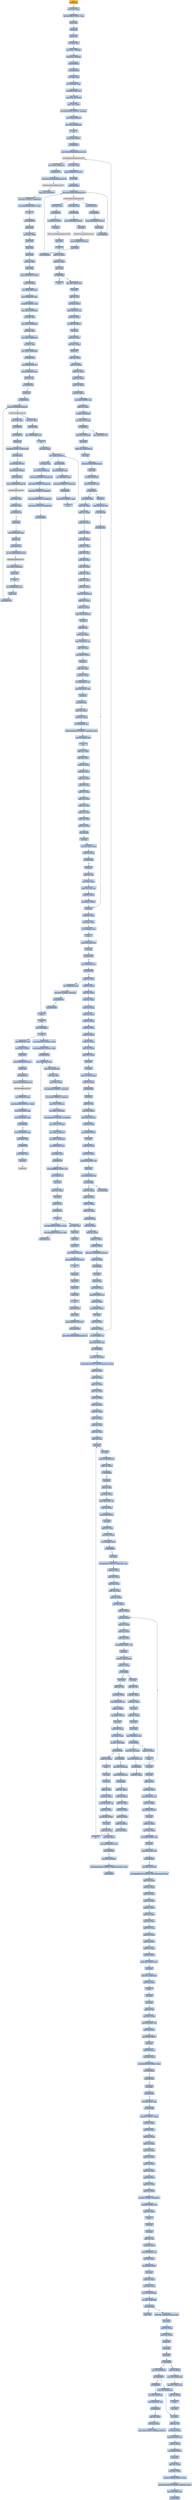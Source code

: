 digraph G {
node[shape=rectangle,style=filled,fillcolor=lightsteelblue,color=lightsteelblue]
bgcolor="transparent"
a0x0040a5f8pushl_ebp[label="start\npushl %ebp",color="lightgrey",fillcolor="orange"];
a0x0040a5f9movl_esp_ebp[label="0x0040a5f9\nmovl %esp, %ebp"];
a0x0040a5fbaddl_0xffffffc4UINT8_esp[label="0x0040a5fb\naddl $0xffffffc4<UINT8>, %esp"];
a0x0040a5fepushl_ebx[label="0x0040a5fe\npushl %ebx"];
a0x0040a5ffpushl_esi[label="0x0040a5ff\npushl %esi"];
a0x0040a600pushl_edi[label="0x0040a600\npushl %edi"];
a0x0040a601xorl_eax_eax[label="0x0040a601\nxorl %eax, %eax"];
a0x0040a603movl_eax__16ebp_[label="0x0040a603\nmovl %eax, -16(%ebp)"];
a0x0040a606movl_eax__36ebp_[label="0x0040a606\nmovl %eax, -36(%ebp)"];
a0x0040a609call_0x004030dc[label="0x0040a609\ncall 0x004030dc"];
a0x004030dccall_0x00403094[label="0x004030dc\ncall 0x00403094"];
a0x00403094xorl_edx_edx[label="0x00403094\nxorl %edx, %edx"];
a0x00403096leal__12ebp__eax[label="0x00403096\nleal -12(%ebp), %eax"];
a0x00403099movl_fs_edx__ecx[label="0x00403099\nmovl %fs:(%edx), %ecx"];
a0x0040309cmovl_eax_fs_edx_[label="0x0040309c\nmovl %eax, %fs:(%edx)"];
a0x0040309fmovl_ecx_eax_[label="0x0040309f\nmovl %ecx, (%eax)"];
a0x004030a1movl_0x403018UINT32_0x4eax_[label="0x004030a1\nmovl $0x403018<UINT32>, 0x4(%eax)"];
a0x004030a8movl_ebp_0x8eax_[label="0x004030a8\nmovl %ebp, 0x8(%eax)"];
a0x004030abmovl_eax_0x0040c488[label="0x004030ab\nmovl %eax, 0x0040c488"];
a0x004030b1ret[label="0x004030b1\nret"];
a0x004030e1pushl_0x0UINT8[label="0x004030e1\npushl $0x0<UINT8>"];
a0x004030e3call_0x004011fc[label="0x004030e3\ncall 0x004011fc"];
a0x004011fcjmp_GetModuleHandleA_kernel32_dll[label="0x004011fc\njmp GetModuleHandleA@kernel32.dll"];
GetModuleHandleA_kernel32_dll[label="GetModuleHandleA@kernel32.dll",color="lightgrey",fillcolor="lightgrey"];
a0x004030e8movl_eax_0x0040c014[label="0x004030e8\nmovl %eax, 0x0040c014"];
a0x004030eecall_0x004011ec[label="0x004030ee\ncall 0x004011ec"];
a0x004011ecjmp_GetCommandLineA_kernel32_dll[label="0x004011ec\njmp GetCommandLineA@kernel32.dll"];
GetCommandLineA_kernel32_dll[label="GetCommandLineA@kernel32.dll",color="lightgrey",fillcolor="lightgrey"];
a0x004030f3movl_eax_0x0040c01c[label="0x004030f3\nmovl %eax, 0x0040c01c"];
a0x004030f9movl_0xaUINT32_0x0040c018[label="0x004030f9\nmovl $0xa<UINT32>, 0x0040c018"];
a0x00403103movl_0x402e34UINT32_eax[label="0x00403103\nmovl $0x402e34<UINT32>, %eax"];
a0x00403108ret[label="0x00403108\nret"];
a0x0040a60ecall_0x004042e8[label="0x0040a60e\ncall 0x004042e8"];
a0x004042e8pushl_ebp[label="0x004042e8\npushl %ebp"];
a0x004042e9movl_esp_ebp[label="0x004042e9\nmovl %esp, %ebp"];
a0x004042ebpushl_ebx[label="0x004042eb\npushl %ebx"];
a0x004042ecpushl_esi[label="0x004042ec\npushl %esi"];
a0x004042edpushl_edi[label="0x004042ed\npushl %edi"];
a0x004042eexorl_eax_eax[label="0x004042ee\nxorl %eax, %eax"];
a0x004042f0pushl_ebp[label="0x004042f0\npushl %ebp"];
a0x004042f1pushl_0x40438aUINT32[label="0x004042f1\npushl $0x40438a<UINT32>"];
a0x004042f6pushl_fs_eax_[label="0x004042f6\npushl %fs:(%eax)"];
a0x004042f9movl_esp_fs_eax_[label="0x004042f9\nmovl %esp, %fs:(%eax)"];
a0x004042fcmovl_0x0040c3d0_eax[label="0x004042fc\nmovl 0x0040c3d0, %eax"];
a0x00404301shll_0x2UINT8_eax[label="0x00404301\nshll $0x2<UINT8>, %eax"];
a0x00404304movl_eax_0x0040c3d4[label="0x00404304\nmovl %eax, 0x0040c3d4"];
a0x00404309xorl_eax_eax[label="0x00404309\nxorl %eax, %eax"];
a0x0040430bmovl_eax_0x0040c020[label="0x0040430b\nmovl %eax, 0x0040c020"];
a0x00404310xorl_eax_eax[label="0x00404310\nxorl %eax, %eax"];
a0x00404312movl_eax_0x0040c024[label="0x00404312\nmovl %eax, 0x0040c024"];
a0x00404317xorl_eax_eax[label="0x00404317\nxorl %eax, %eax"];
a0x00404319movl_eax_0x0040c028[label="0x00404319\nmovl %eax, 0x0040c028"];
a0x0040431ecall_0x00403154[label="0x0040431e\ncall 0x00403154"];
a0x00403154movb_0x0040c030_cl[label="0x00403154\nmovb 0x0040c030, %cl"];
a0x0040315amovl_0x0040c3d0_eax[label="0x0040315a\nmovl 0x0040c3d0, %eax"];
a0x00403160testb_cl_cl[label="0x00403160\ntestb %cl, %cl"];
a0x00403162jne_0x0040318c[label="0x00403162\njne 0x0040318c"];
a0x0040318cpushl_eax[label="0x0040318c\npushl %eax"];
a0x0040318dcall_0x0040120c[label="0x0040318d\ncall 0x0040120c"];
a0x0040120cjmp_TlsGetValue_kernel32_dll[label="0x0040120c\njmp TlsGetValue@kernel32.dll"];
TlsGetValue_kernel32_dll[label="TlsGetValue@kernel32.dll",color="lightgrey",fillcolor="lightgrey"];
a0x00403192testl_eax_eax[label="0x00403192\ntestl %eax, %eax"];
a0x00403194je_0x0040316f[label="0x00403194\nje 0x0040316f"];
a0x0040316fcall_0x0040310c[label="0x0040316f\ncall 0x0040310c"];
a0x0040310cpushl_ebx[label="0x0040310c\npushl %ebx"];
a0x0040310dcmpl_0x0UINT8_0x0040c3d0[label="0x0040310d\ncmpl $0x0<UINT8>, 0x0040c3d0"];
a0x00403114jnl_0x00403120[label="0x00403114\njnl 0x00403120"];
a0x00403120pushl_0x8UINT32[label="0x00403120\npushl $0x8<UINT32>"];
a0x00403125pushl_0x40UINT8[label="0x00403125\npushl $0x40<UINT8>"];
a0x00403127call_0x0040124c[label="0x00403127\ncall 0x0040124c"];
a0x0040124cjmp_LocalAlloc_kernel32_dll[label="0x0040124c\njmp LocalAlloc@kernel32.dll"];
LocalAlloc_kernel32_dll[label="LocalAlloc@kernel32.dll",color="lightgrey",fillcolor="lightgrey"];
a0x0040312cmovl_eax_ebx[label="0x0040312c\nmovl %eax, %ebx"];
a0x0040312etestl_ebx_ebx[label="0x0040312e\ntestl %ebx, %ebx"];
a0x00403130jne_0x0040313e[label="0x00403130\njne 0x0040313e"];
a0x0040313epushl_ebx[label="0x0040313e\npushl %ebx"];
a0x0040313fmovl_0x0040c3d0_eax[label="0x0040313f\nmovl 0x0040c3d0, %eax"];
a0x00403144pushl_eax[label="0x00403144\npushl %eax"];
a0x00403145call_0x00401214[label="0x00403145\ncall 0x00401214"];
a0x00401214jmp_TlsSetValue_kernel32_dll[label="0x00401214\njmp TlsSetValue@kernel32.dll"];
TlsSetValue_kernel32_dll[label="TlsSetValue@kernel32.dll",color="lightgrey",fillcolor="lightgrey"];
a0x0040314amovl_ebx_0x0040c48c[label="0x0040314a\nmovl %ebx, 0x0040c48c"];
a0x00403150popl_ebx[label="0x00403150\npopl %ebx"];
a0x00403151ret[label="0x00403151\nret"];
a0x00403174movl_0x0040c3d0_eax[label="0x00403174\nmovl 0x0040c3d0, %eax"];
a0x0040317apushl_eax[label="0x0040317a\npushl %eax"];
a0x0040317bcall_0x0040120c[label="0x0040317b\ncall 0x0040120c"];
a0x00403180testl_eax_eax[label="0x00403180\ntestl %eax, %eax"];
a0x00403182je_0x00403185[label="0x00403182\nje 0x00403185"];
a0x00403185movl_0x0040c48c_eax[label="0x00403185\nmovl 0x0040c48c, %eax"];
a0x0040318bret[label="0x0040318b\nret"];
a0x00404323xorl_edx_edx[label="0x00404323\nxorl %edx, %edx"];
a0x00404325movl_edx_0x4eax_[label="0x00404325\nmovl %edx, 0x4(%eax)"];
a0x0040438ajmp_0x00402dfc[label="0x0040438a\njmp 0x00402dfc"];
a0x00402dfcmovl_0x4esp__eax[label="0x00402dfc\nmovl 0x4(%esp), %eax"];
a0x00402e00movl_0x8esp__edx[label="0x00402e00\nmovl 0x8(%esp), %edx"];
a0x00402e04testl_0x6UINT32_0x4eax_[label="0x00402e04\ntestl $0x6<UINT32>, 0x4(%eax)"];
a0x00402e0bje_0x00402e2c[label="0x00402e0b\nje 0x00402e2c"];
a0x00402e2cmovl_0x1UINT32_eax[label="0x00402e2c\nmovl $0x1<UINT32>, %eax"];
a0x00402e31ret[label="0x00402e31\nret"];
a0x0040432bxorl_eax_eax[label="0x0040432b\nxorl %eax, %eax"];
a0x0040432dmovl_eax_0x0040c02c[label="0x0040432d\nmovl %eax, 0x0040c02c"];
a0x00404332movb_0x2UINT8_0x0040c033[label="0x00404332\nmovb $0x2<UINT8>, 0x0040c033"];
a0x00404339movb_0x2UINT8_0x0040c034[label="0x00404339\nmovb $0x2<UINT8>, 0x0040c034"];
a0x00404340movb_0x3UINT8_0x0040c035[label="0x00404340\nmovb $0x3<UINT8>, 0x0040c035"];
a0x00404347movw_0x0UINT16_0x0040c3dc[label="0x00404347\nmovw $0x0<UINT16>, 0x0040c3dc"];
a0x00404350movw_0x1UINT16_0x0040c3ec[label="0x00404350\nmovw $0x1<UINT16>, 0x0040c3ec"];
a0x00404359call_0x0040285c[label="0x00404359\ncall 0x0040285c"];
a0x0040285cfninit_[label="0x0040285c\nfninit "];
a0x0040285efwait_[label="0x0040285e\nfwait "];
a0x0040285ffldcw_0x0040b010[label="0x0040285f\nfldcw 0x0040b010"];
a0x00402865ret[label="0x00402865\nret"];
a0x0040435emovl_0x40c038UINT32_eax[label="0x0040435e\nmovl $0x40c038<UINT32>, %eax"];
a0x00404363movl_0x404398UINT32_edx[label="0x00404363\nmovl $0x404398<UINT32>, %edx"];
a0x00404368call_0x00403c25[label="0x00404368\ncall 0x00403c25"];
a0x00403c25leal_0x14ceax__ecx[label="0x00403c25\nleal 0x14c(%eax), %ecx"];
a0x00403c2bmovl_ecx_0x14eax_[label="0x00403c2b\nmovl %ecx, 0x14(%eax)"];
a0x00403c2exorl_ecx_ecx[label="0x00403c2e\nxorl %ecx, %ecx"];
a0x00403c30movl_ecx_eax_[label="0x00403c30\nmovl %ecx, (%eax)"];
a0x00403c32movl_0xd7b0UINT32_0x4eax_[label="0x00403c32\nmovl $0xd7b0<UINT32>, 0x4(%eax)"];
a0x00403c39movl_0x80UINT32_0x8eax_[label="0x00403c39\nmovl $0x80<UINT32>, 0x8(%eax)"];
a0x00403c40movl_ecx_0xceax_[label="0x00403c40\nmovl %ecx, 0xc(%eax)"];
a0x00403c43movl_ecx_0x10eax_[label="0x00403c43\nmovl %ecx, 0x10(%eax)"];
a0x00403c46movl_0x403a97UINT32_0x18eax_[label="0x00403c46\nmovl $0x403a97<UINT32>, 0x18(%eax)"];
a0x00403c4dmovl_ecx_0x1ceax_[label="0x00403c4d\nmovl %ecx, 0x1c(%eax)"];
a0x00403c50movl_ecx_0x20eax_[label="0x00403c50\nmovl %ecx, 0x20(%eax)"];
a0x00403c53movl_ecx_0x24eax_[label="0x00403c53\nmovl %ecx, 0x24(%eax)"];
a0x00403c56leal_0x48eax__eax[label="0x00403c56\nleal 0x48(%eax), %eax"];
a0x00403c59testl_edx_edx[label="0x00403c59\ntestl %edx, %edx"];
a0x00403c5bje_0x00403c78[label="0x00403c5b\nje 0x00403c78"];
a0x00403c5dmovb_0xffffff82UINT8_ch[label="0x00403c5d\nmovb $0xffffff82<UINT8>, %ch"];
a0x00403c5fmovb_edx__cl[label="0x00403c5f\nmovb (%edx), %cl"];
a0x00403c61incl_edx[label="0x00403c61\nincl %edx"];
a0x00403c62movb_cl_eax_[label="0x00403c62\nmovb %cl, (%eax)"];
a0x00403c64incl_eax[label="0x00403c64\nincl %eax"];
a0x00403c65testb_cl_cl[label="0x00403c65\ntestb %cl, %cl"];
a0x00403c67je_0x00403c7a[label="0x00403c67\nje 0x00403c7a"];
a0x00403c7aret[label="0x00403c7a\nret"];
a0x0040436dmovl_0x40c204UINT32_eax[label="0x0040436d\nmovl $0x40c204<UINT32>, %eax"];
a0x00404372movl_0x404398UINT32_edx[label="0x00404372\nmovl $0x404398<UINT32>, %edx"];
a0x00404377call_0x00403c25[label="0x00404377\ncall 0x00403c25"];
a0x0040437cxorl_eax_eax[label="0x0040437c\nxorl %eax, %eax"];
a0x0040437epopl_edx[label="0x0040437e\npopl %edx"];
a0x0040437fpopl_ecx[label="0x0040437f\npopl %ecx"];
a0x00404380popl_ecx[label="0x00404380\npopl %ecx"];
a0x00404381movl_edx_fs_eax_[label="0x00404381\nmovl %edx, %fs:(%eax)"];
a0x00404384pushl_0x404391UINT32[label="0x00404384\npushl $0x404391<UINT32>"];
a0x00404389ret[label="0x00404389\nret"];
a0x00404391popl_edi[label="0x00404391\npopl %edi"];
a0x00404392popl_esi[label="0x00404392\npopl %esi"];
a0x00404393popl_ebx[label="0x00404393\npopl %ebx"];
a0x00404394popl_ebp[label="0x00404394\npopl %ebp"];
a0x00404395ret[label="0x00404395\nret"];
a0x0040a613call_0x0040457c[label="0x0040a613\ncall 0x0040457c"];
a0x0040457cpushl_ebx[label="0x0040457c\npushl %ebx"];
a0x0040457dpushl_0x4045ccUINT32[label="0x0040457d\npushl $0x4045cc<UINT32>"];
a0x00404582call_0x0040445c[label="0x00404582\ncall 0x0040445c"];
a0x0040445cjmp_GetModuleHandleA_kernel32_dll[label="0x0040445c\njmp GetModuleHandleA@kernel32.dll"];
a0x00404587movl_eax_ebx[label="0x00404587\nmovl %eax, %ebx"];
a0x00404589pushl_0x4045dcUINT32[label="0x00404589\npushl $0x4045dc<UINT32>"];
a0x0040458epushl_ebx[label="0x0040458e\npushl %ebx"];
a0x0040458fcall_0x00404464[label="0x0040458f\ncall 0x00404464"];
a0x00404464jmp_GetProcAddress_kernel32_dll[label="0x00404464\njmp GetProcAddress@kernel32.dll"];
GetProcAddress_kernel32_dll[label="GetProcAddress@kernel32.dll",color="lightgrey",fillcolor="lightgrey"];
a0x00404594testl_eax_eax[label="0x00404594\ntestl %eax, %eax"];
a0x00404596je_0x0040459f[label="0x00404596\nje 0x0040459f"];
a0x00404598pushl_0x4045f0UINT32[label="0x00404598\npushl $0x4045f0<UINT32>"];
a0x0040459dcall_eax[label="0x0040459d\ncall %eax"];
SetDllDirectoryW_kernel32_dll[label="SetDllDirectoryW@kernel32.dll",color="lightgrey",fillcolor="lightgrey"];
a0x0040459fpushl_0x4045f4UINT32[label="0x0040459f\npushl $0x4045f4<UINT32>"];
a0x004045a4pushl_ebx[label="0x004045a4\npushl %ebx"];
a0x004045a5call_0x00404464[label="0x004045a5\ncall 0x00404464"];
a0x004045aatestl_eax_eax[label="0x004045aa\ntestl %eax, %eax"];
a0x004045acje_0x004045b5[label="0x004045ac\nje 0x004045b5"];
a0x004045b5pushl_0x404608UINT32[label="0x004045b5\npushl $0x404608<UINT32>"];
a0x004045bapushl_ebx[label="0x004045ba\npushl %ebx"];
a0x004045bbcall_0x00404464[label="0x004045bb\ncall 0x00404464"];
a0x004045c0testl_eax_eax[label="0x004045c0\ntestl %eax, %eax"];
a0x004045c2je_0x004045c8[label="0x004045c2\nje 0x004045c8"];
a0x004045c4pushl_0x1UINT8[label="0x004045c4\npushl $0x1<UINT8>"];
a0x004045c6call_eax[label="0x004045c6\ncall %eax"];
SetProcessDEPPolicy_kernel32_dll[label="SetProcessDEPPolicy@kernel32.dll",color="lightgrey",fillcolor="lightgrey"];
a0x004045c8popl_ebx[label="0x004045c8\npopl %ebx"];
a0x004045c9ret[label="0x004045c9\nret"];
a0x004045f0addb_al_eax_[label="0x004045f0\naddb %al, (%eax)"];
a0x004045f2addb_al_eax_[label="0x004045f2\naddb %al, (%eax)"];
a0x004045f4pushl_ebx[label="0x004045f4\npushl %ebx"];
a0x004045f5je_0x0040464b[label="0x004045f5\nje 0x0040464b"];
a0x004045f8popa_[label="0x004045f8\npopa "];
a0x0040464baddb_bh_eaxedx_[label="0x0040464b\naddb %bh, (%eax,%edx)"];
a0x0040464eincl_eax[label="0x0040464e\nincl %eax"];
a0x0040464faddb_al_ah[label="0x0040464f\naddb %al, %ah"];
a0x00404651subl_eax_eax_[label="0x00404651\nsubl %eax, (%eax)"];
a0x00404654lodsb_ds_esi__al[label="0x00404654\nlodsb %ds:(%esi), %al"];
a0x00404655subb_al_eax_[label="0x00404655\nsubb %al, (%eax)"];
a0x00404658aam_0x28UINT8[label="0x00404658\naam $0x28<UINT8>"];
a0x0040465aincl_eax[label="0x0040465a\nincl %eax"];
a0x0040465baddb_bl_eax_[label="0x0040465b\naddb %bl, (%eax)"];
a0x0040465dsubl_eax_eax_[label="0x0040465d\nsubl %eax, (%eax)"];
a0x00404660pushl_cs[label="0x00404660\npushl %cs"];
a0x00404661addb_al_eax_[label="0x00404661\naddb %al, (%eax)"];
a0x00404663addb_al_eax_[label="0x00404663\naddb %al, (%eax)"];
a0x00404665addb_al_ecx_[label="0x00404665\naddb %al, (%ecx)"];
a0x00404667addb_al_eax_[label="0x00404667\naddb %al, (%eax)"];
a0x00404669addb_al_eax_[label="0x00404669\naddb %al, (%eax)"];
a0x0040466badcb_al_eax_[label="0x0040466b\nadcb %al, (%eax)"];
a0x0040466eaddb_0x0UINT8_al[label="0x0040466e\naddb $0x0<UINT8>, %al"];
a0x00404670addb_al_eax_[label="0x00404670\naddb %al, (%eax)"];
a0x00404672orl_eax_0x78ebp_[label="0x00404672\norl %eax, 0x78(%ebp)"];
a0x00404675arpl_sp_0x70ebp_[label="0x00404675\narpl %sp, 0x70(%ebp)"];
a0x00404678je_0x004046e3[label="0x00404678\nje 0x004046e3"];
a0x0040467aoutsl_ds_esi__dx[label="0x0040467a\noutsl %ds:(%esi), %dx"];
a0x004046e3addb_cl_0x5aeax_[label="0x004046e3\naddb %cl, 0x5a(%eax)"];
a0x004046e6incl_eax[label="0x004046e6\nincl %eax"];
a0x004046e7addb_bh_edxebx2_[label="0x004046e7\naddb %bh, (%edx,%ebx,2)"];
a0x004046eaincl_eax[label="0x004046ea\nincl %eax"];
a0x004046ebaddb_cl_0x4f74754feax2_[label="0x004046eb\naddb %cl, 0x4f74754f(,%eax,2)"];
a0x004046f2decw_bp[label="0x004046f2\ndecw %bp"];
a0x004046f4insl_dx_es_edi_[label="0x004046f4\ninsl %dx, %es:(%edi)"];
a0x004046f6outsl_ds_esi__dx[label="0x004046f6\noutsl %ds:(%esi), %dx"];
a0x004046f7jb_0x00404772[label="0x004046f7\njb 0x00404772"];
a0x004046f9leal_eax__eax[label="0x004046f9\nleal (%eax), %eax"];
a0x00404772decl_ecx[label="0x00404772\ndecl %ecx"];
a0x00404773outsb_ds_esi__dx[label="0x00404773\noutsb %ds:(%esi), %dx"];
a0x00404774je_0x004047bb[label="0x00404774\nje 0x004047bb"];
a0x00404776jb_0x004047ea[label="0x00404776\njb 0x004047ea"];
a0x004047eaincl_eax[label="0x004047ea\nincl %eax"];
a0x004047ebaddb_bl_eax_[label="0x004047eb\naddb %bl, (%eax)"];
a0x004047edsubl_eax_eax_[label="0x004047ed\nsubl %eax, (%eax)"];
a0x004047f0orl_0x52ebp__eax[label="0x004047f0\norl 0x52(%ebp), %eax"];
a0x004047f3popa_[label="0x004047f3\npopa "];
a0x004047f4outsb_ds_esi__dx[label="0x004047f4\noutsb %ds:(%esi), %dx"];
a0x004047f5incl_ebp[label="0x004047f5\nincl %ebp"];
a0x004047f8jb_0x0040486c[label="0x004047f8\njb 0x0040486c"];
a0x004047faoutsl_ds_esi__dx[label="0x004047fa\noutsl %ds:(%esi), %dx"];
a0x004047fbjb_0x004047fd[label="0x004047fb\njb 0x004047fd"];
a0x004047fdaddb_al_eax_[label="0x004047fd\naddb %al, (%eax)"];
a0x00403018movl_0x4esp__eax[label="0x00403018\nmovl 0x4(%esp), %eax"];
a0x0040301ctestl_0x6UINT32_0x4eax_[label="0x0040301c\ntestl $0x6<UINT32>, 0x4(%eax)"];
a0x00403023jne_0x00403090[label="0x00403023\njne 0x00403090"];
a0x00403025call_0x0040285c[label="0x00403025\ncall 0x0040285c"];
a0x0040302amovl_0x8esp__edx[label="0x0040302a\nmovl 0x8(%esp), %edx"];
a0x0040302epushl_0x0UINT8[label="0x0040302e\npushl $0x0<UINT8>"];
a0x00403030pushl_eax[label="0x00403030\npushl %eax"];
a0x00403031pushl_0x40303cUINT32[label="0x00403031\npushl $0x40303c<UINT32>"];
a0x00403036pushl_edx[label="0x00403036\npushl %edx"];
a0x00403037call_0x004011cc[label="0x00403037\ncall 0x004011cc"];
a0x004011ccjmp_RtlUnwind_kernel32_dll[label="0x004011cc\njmp RtlUnwind@kernel32.dll"];
RtlUnwind_kernel32_dll[label="RtlUnwind@kernel32.dll",color="lightgrey",fillcolor="lightgrey"];
a0x0040303cmovl_0x4esp__ebx[label="0x0040303c\nmovl 0x4(%esp), %ebx"];
a0x00403040cmpl_0xeedfaceUINT32_ebx_[label="0x00403040\ncmpl $0xeedface<UINT32>, (%ebx)"];
a0x00403046movl_0x14ebx__edx[label="0x00403046\nmovl 0x14(%ebx), %edx"];
a0x00403049movl_0x18ebx__eax[label="0x00403049\nmovl 0x18(%ebx), %eax"];
a0x0040304cje_0x0040306b[label="0x0040304c\nje 0x0040306b"];
a0x0040304emovl_0x0040c00c_edx[label="0x0040304e\nmovl 0x0040c00c, %edx"];
a0x00403054testl_edx_edx[label="0x00403054\ntestl %edx, %edx"];
a0x00403056je_0x00402f78[label="0x00403056\nje 0x00402f78"];
a0x0040305cmovl_ebx_eax[label="0x0040305c\nmovl %ebx, %eax"];
a0x0040305ecall_edx[label="0x0040305e\ncall %edx"];
a0xef010101[label="0xef010101",color="lightgrey",fillcolor="lightgrey"];
a0x004046fcaddb_al_eax_[label="0x004046fc\naddb %al, (%eax)"];
a0x004046feaddb_al_eax_[label="0x004046fe\naddb %al, (%eax)"];
a0x00404700addb_al_eax_[label="0x00404700\naddb %al, (%eax)"];
a0x00404702addb_al_eax_[label="0x00404702\naddb %al, (%eax)"];
a0x00404704addb_al_eax_[label="0x00404704\naddb %al, (%eax)"];
a0x00404706addb_al_eax_[label="0x00404706\naddb %al, (%eax)"];
a0x00404708addb_al_eax_[label="0x00404708\naddb %al, (%eax)"];
a0x0040470aaddb_al_eax_[label="0x0040470a\naddb %al, (%eax)"];
a0x0040470caddb_al_eax_[label="0x0040470c\naddb %al, (%eax)"];
a0x0040470eaddb_al_eax_[label="0x0040470e\naddb %al, (%eax)"];
a0x00404710addb_al_eax_[label="0x00404710\naddb %al, (%eax)"];
a0x00404712addb_al_eax_[label="0x00404712\naddb %al, (%eax)"];
a0x00404714xorb_al_0x40edi_[label="0x00404714\nxorb %al, 0x40(%edi)"];
a0x00404717addb_dl_eax_[label="0x00404717\naddb %dl, (%eax)"];
a0x00404719addb_al_eax_[label="0x00404719\naddb %al, (%eax)"];
a0x0040471baddb_ah_0x46eax_[label="0x0040471b\naddb %ah, 0x46(%eax)"];
a0x0040471eincl_eax[label="0x0040471e\nincl %eax"];
a0x0040471faddb_al_ah[label="0x0040471f\naddb %al, %ah"];
a0x00404721subl_eax_eax_[label="0x00404721\nsubl %eax, (%eax)"];
a0x00404724lodsb_ds_esi__al[label="0x00404724\nlodsb %ds:(%esi), %al"];
a0x00404725subb_al_eax_[label="0x00404725\nsubb %al, (%eax)"];
a0x00404728aam_0x28UINT8[label="0x00404728\naam $0x28<UINT8>"];
a0x0040472aincl_eax[label="0x0040472a\nincl %eax"];
a0x0040472baddb_bl_eax_[label="0x0040472b\naddb %bl, (%eax)"];
a0x0040472dsubl_eax_eax_[label="0x0040472d\nsubl %eax, (%eax)"];
a0x00404730orl_0x49ebp__eax[label="0x00404730\norl 0x49(%ebp), %eax"];
a0x00404733outsb_ds_esi__dx[label="0x00404733\noutsb %ds:(%esi), %dx"];
a0x00404734decl_edi[label="0x00404734\ndecl %edi"];
a0x00404735jne_0x004047ab[label="0x00404735\njne 0x004047ab"];
a0x004047abaddb_bl_eax_[label="0x004047ab\naddb %bl, (%eax)"];
a0x004047adsubl_eax_eax_[label="0x004047ad\nsubl %eax, (%eax)"];
a0x004047b0orb_0x44ebp__al[label="0x004047b0\norb 0x44(%ebp), %al"];
a0x004047b3imull_0x72655a79UINT32_0x42esi__esi[label="0x004047b3\nimull $0x72655a79<UINT32>, 0x42(%esi), %esi"];
a0x004047baoutsl_ds_esi__dx[label="0x004047ba\noutsl %ds:(%esi), %dx"];
a0x004047bbnop_[label="0x004047bb\nnop "];
a0x004047bcaddb_al_eax_[label="0x004047bc\naddb %al, (%eax)"];
a0x004047beaddb_al_eax_[label="0x004047be\naddb %al, (%eax)"];
a0x004047c0addb_al_eax_[label="0x004047c0\naddb %al, (%eax)"];
a0x004047c2addb_al_eax_[label="0x004047c2\naddb %al, (%eax)"];
a0x004047c4addb_al_eax_[label="0x004047c4\naddb %al, (%eax)"];
a0x004047c6addb_al_eax_[label="0x004047c6\naddb %al, (%eax)"];
a0x004047c8addb_al_eax_[label="0x004047c8\naddb %al, (%eax)"];
a0x004047caaddb_al_eax_[label="0x004047ca\naddb %al, (%eax)"];
a0x004047ccaddb_al_eax_[label="0x004047cc\naddb %al, (%eax)"];
a0x004047ceaddb_al_eax_[label="0x004047ce\naddb %al, (%eax)"];
a0x004047d0addb_al_eax_[label="0x004047d0\naddb %al, (%eax)"];
a0x004047d2addb_al_eax_[label="0x004047d2\naddb %al, (%eax)"];
a0x004047d4lock_incl_edi[label="0x004047d4\nlock incl %edi"];
a0x004047d6incl_eax[label="0x004047d6\nincl %eax"];
a0x004047d7addb_cl_eaxeax_[label="0x004047d7\naddb %cl, (%eax,%eax)"];
a0x004047daaddb_al_eax_[label="0x004047da\naddb %al, (%eax)"];
a0x004047dcjo_0x00404825[label="0x004047dc\njo 0x00404825"];
a0x004047deincl_eax[label="0x004047de\nincl %eax"];
a0x004047dfaddb_al_ah[label="0x004047df\naddb %al, %ah"];
a0x004047e1subl_eax_eax_[label="0x004047e1\nsubl %eax, (%eax)"];
a0x004047e4lodsb_ds_esi__al[label="0x004047e4\nlodsb %ds:(%esi), %al"];
a0x004047e5subb_al_eax_[label="0x004047e5\nsubb %al, (%eax)"];
a0x004047e8aam_0x28UINT8[label="0x004047e8\naam $0x28<UINT8>"];
a0x004047ffaddb_al_eax_[label="0x004047ff\naddb %al, (%eax)"];
a0x00404801addb_al_eax_[label="0x00404801\naddb %al, (%eax)"];
a0x00404803addb_al_eax_[label="0x00404803\naddb %al, (%eax)"];
a0x00404805addb_al_eax_[label="0x00404805\naddb %al, (%eax)"];
a0x00404807addb_al_eax_[label="0x00404807\naddb %al, (%eax)"];
a0x00404809addb_al_eax_[label="0x00404809\naddb %al, (%eax)"];
a0x0040480baddb_al_eax_[label="0x0040480b\naddb %al, (%eax)"];
a0x0040480daddb_al_eax_[label="0x0040480d\naddb %al, (%eax)"];
a0x0040480faddb_al_eax_[label="0x0040480f\naddb %al, (%eax)"];
a0x00404811addb_al_eax_[label="0x00404811\naddb %al, (%eax)"];
a0x00404813addb_dh_eax_[label="0x00404813\naddb %dh, (%eax)"];
a0x00404815decl_eax[label="0x00404815\ndecl %eax"];
a0x00404816incl_eax[label="0x00404816\nincl %eax"];
a0x00404817addb_cl_eaxeax_[label="0x00404817\naddb %cl, (%eax,%eax)"];
a0x0040481aaddb_al_eax_[label="0x0040481a\naddb %al, (%eax)"];
a0x0040481cjo_0x00404865[label="0x0040481c\njo 0x00404865"];
a0x0040481eincl_eax[label="0x0040481e\nincl %eax"];
a0x0040481faddb_al_ah[label="0x0040481f\naddb %al, %ah"];
a0x00404821subl_eax_eax_[label="0x00404821\nsubl %eax, (%eax)"];
a0x00404824lodsb_ds_esi__al[label="0x00404824\nlodsb %ds:(%esi), %al"];
a0x00404825subb_al_eax_[label="0x00404825\nsubb %al, (%eax)"];
a0x00404828aam_0x28UINT8[label="0x00404828\naam $0x28<UINT8>"];
a0x0040482aincl_eax[label="0x0040482a\nincl %eax"];
a0x0040482baddb_bl_eax_[label="0x0040482b\naddb %bl, (%eax)"];
a0x0040482dsubl_eax_eax_[label="0x0040482d\nsubl %eax, (%eax)"];
a0x00404830orb_0x45UINT8_al[label="0x00404830\norb $0x45<UINT8>, %al"];
a0x00404832decl_ecx[label="0x00404832\ndecl %ecx"];
a0x00404833outsb_ds_esi__dx[label="0x00404833\noutsb %ds:(%esi), %dx"];
a0x00404834je_0x00404885[label="0x00404834\nje 0x00404885"];
a0x00404836jbe_0x0040489d[label="0x00404836\njbe 0x0040489d"];
a0x00404885addb_al_eax_[label="0x00404885\naddb %al, (%eax)"];
a0x00404887addb_al_eax_[label="0x00404887\naddb %al, (%eax)"];
a0x00404889addb_al_eax_[label="0x00404889\naddb %al, (%eax)"];
a0x0040488baddb_al_eax_[label="0x0040488b\naddb %al, (%eax)"];
a0x0040488daddb_al_eax_[label="0x0040488d\naddb %al, (%eax)"];
a0x0040488faddb_al_eax_[label="0x0040488f\naddb %al, (%eax)"];
a0x00404891addb_al_eax_[label="0x00404891\naddb %al, (%eax)"];
a0x00404893addb_al_eax_[label="0x00404893\naddb %al, (%eax)"];
a0x00404895addb_al_eax_[label="0x00404895\naddb %al, (%eax)"];
a0x00404897addb_dh_0xc0040eaxecx2_[label="0x00404897\naddb %dh, 0xc0040(%eax,%ecx,2)"];
a0x0040489eaddb_al_eax_[label="0x0040489e\naddb %al, (%eax)"];
a0x004048a0je_0x004048ea[label="0x004048a0\nje 0x004048ea"];
a0x004048a2incl_eax[label="0x004048a2\nincl %eax"];
a0x004048a3addb_al_ah[label="0x004048a3\naddb %al, %ah"];
a0x004048a5subl_eax_eax_[label="0x004048a5\nsubl %eax, (%eax)"];
a0x004048a8lodsb_ds_esi__al[label="0x004048a8\nlodsb %ds:(%esi), %al"];
a0x004048a9subb_al_eax_[label="0x004048a9\nsubb %al, (%eax)"];
a0x004048acaam_0x28UINT8[label="0x004048ac\naam $0x28<UINT8>"];
a0x004048aeincl_eax[label="0x004048ae\nincl %eax"];
a0x004048afaddb_bl_eax_[label="0x004048af\naddb %bl, (%eax)"];
a0x004048b1subl_eax_eax_[label="0x004048b1\nsubl %eax, (%eax)"];
a0x004048b4orb_0x49ebp__al[label="0x004048b4\norb 0x49(%ebp), %al"];
a0x004048b7outsb_ds_esi__dx[label="0x004048b7\noutsb %ds:(%esi), %dx"];
a0x004048b8jbe_0x0040491b[label="0x004048b8\njbe 0x0040491b"];
a0x004048bainsb_dx_es_edi_[label="0x004048ba\ninsb %dx, %es:(%edi)"];
a0x004048bbimull_0x90UINT32_0x70ediecx2__esp[label="0x004048bb\nimull $0x90<UINT32>, 0x70(%edi,%ecx,2), %esp"];
a0x004048c3addb_al_eax_[label="0x004048c3\naddb %al, (%eax)"];
a0x004048c5addb_al_eax_[label="0x004048c5\naddb %al, (%eax)"];
a0x004048c7addb_al_eax_[label="0x004048c7\naddb %al, (%eax)"];
a0x004048c9addb_al_eax_[label="0x004048c9\naddb %al, (%eax)"];
a0x004048cbaddb_al_eax_[label="0x004048cb\naddb %al, (%eax)"];
a0x004048cdaddb_al_eax_[label="0x004048cd\naddb %al, (%eax)"];
a0x004048cfaddb_al_eax_[label="0x004048cf\naddb %al, (%eax)"];
a0x004048d1addb_al_eax_[label="0x004048d1\naddb %al, (%eax)"];
a0x004048d3addb_al_eax_[label="0x004048d3\naddb %al, (%eax)"];
a0x004048d5addb_al_eax_[label="0x004048d5\naddb %al, (%eax)"];
a0x004048d7addb_dh_ah[label="0x004048d7\naddb %dh, %ah"];
a0x004048d9decl_eax[label="0x004048d9\ndecl %eax"];
a0x004048daincl_eax[label="0x004048da\nincl %eax"];
a0x004048dbaddb_cl_eaxeax_[label="0x004048db\naddb %cl, (%eax,%eax)"];
a0x004048deaddb_al_eax_[label="0x004048de\naddb %al, (%eax)"];
a0x004048e0je_0x0040492a[label="0x004048e0\nje 0x0040492a"];
a0x004048e2incl_eax[label="0x004048e2\nincl %eax"];
a0x004048e3addb_al_ah[label="0x004048e3\naddb %al, %ah"];
a0x004048e5subl_eax_eax_[label="0x004048e5\nsubl %eax, (%eax)"];
a0x004048e8lodsb_ds_esi__al[label="0x004048e8\nlodsb %ds:(%esi), %al"];
a0x004048e9subb_al_eax_[label="0x004048e9\nsubb %al, (%eax)"];
a0x004048ecaam_0x28UINT8[label="0x004048ec\naam $0x28<UINT8>"];
a0x004048eeincl_eax[label="0x004048ee\nincl %eax"];
a0x004048efaddb_bl_eax_[label="0x004048ef\naddb %bl, (%eax)"];
a0x004048f1subl_eax_eax_[label="0x004048f1\nsubl %eax, (%eax)"];
a0x004048f4orl_0x5aebp__eax[label="0x004048f4\norl 0x5a(%ebp), %eax"];
a0x004048f7jb_0x00404969[label="0x004048f7\njb 0x00404969"];
a0x004048faincl_esp[label="0x004048fa\nincl %esp"];
a0x004048fbimull_0x6564UINT32_0x69esi__esi[label="0x004048fb\nimull $0x6564<UINT32>, 0x69(%esi), %esi"];
a0x00404902addb_al_eax_[label="0x00404902\naddb %al, (%eax)"];
a0x00404904addb_al_eax_[label="0x00404904\naddb %al, (%eax)"];
a0x00404906addb_al_eax_[label="0x00404906\naddb %al, (%eax)"];
a0x00404908addb_al_eax_[label="0x00404908\naddb %al, (%eax)"];
a0x0040490aaddb_al_eax_[label="0x0040490a\naddb %al, (%eax)"];
a0x0040490caddb_al_eax_[label="0x0040490c\naddb %al, (%eax)"];
a0x0040490eaddb_al_eax_[label="0x0040490e\naddb %al, (%eax)"];
a0x00404910addb_al_eax_[label="0x00404910\naddb %al, (%eax)"];
a0x00404912addb_al_eax_[label="0x00404912\naddb %al, (%eax)"];
a0x00404914addb_al_eax_[label="0x00404914\naddb %al, (%eax)"];
a0x00404916addb_al_eax_[label="0x00404916\naddb %al, (%eax)"];
a0x00404918xorb_0x49UINT8_al[label="0x00404918\nxorb $0x49<UINT8>, %al"];
a0x0040491aincl_eax[label="0x0040491a\nincl %eax"];
a0x0040491baddb_cl_eaxeax_[label="0x0040491b\naddb %cl, (%eax,%eax)"];
a0x0040491eaddb_al_eax_[label="0x0040491e\naddb %al, (%eax)"];
a0x00404920je_0x0040496a[label="0x00404920\nje 0x0040496a"];
a0x00404922incl_eax[label="0x00404922\nincl %eax"];
a0x00404923addb_al_ah[label="0x00404923\naddb %al, %ah"];
a0x00404925subl_eax_eax_[label="0x00404925\nsubl %eax, (%eax)"];
a0x00404928lodsb_ds_esi__al[label="0x00404928\nlodsb %ds:(%esi), %al"];
a0x00404929subb_al_eax_[label="0x00404929\nsubb %al, (%eax)"];
a0x0040492caam_0x28UINT8[label="0x0040492c\naam $0x28<UINT8>"];
a0x0040492eincl_eax[label="0x0040492e\nincl %eax"];
a0x0040492faddb_bl_eax_[label="0x0040492f\naddb %bl, (%eax)"];
a0x00404931subl_eax_eax_[label="0x00404931\nsubl %eax, (%eax)"];
a0x00404934orl_eax_0x4febp_[label="0x00404934\norl %eax, 0x4f(%ebp)"];
a0x00404937jbe_0x0040499e[label="0x00404937\njbe 0x0040499e"];
a0x00404939jb_0x004049a1[label="0x00404939\njb 0x004049a1"];
a0x0040499eaddb_al_eax_[label="0x0040499e\naddb %al, (%eax)"];
a0x004049a0pusha_[label="0x004049a0\npusha "];
a0x004049a1incl_esi[label="0x004049a1\nincl %esi"];
a0x004049a2incl_eax[label="0x004049a2\nincl %eax"];
a0x004049a3addb_al_ah[label="0x004049a3\naddb %al, %ah"];
a0x004049a5subl_eax_eax_[label="0x004049a5\nsubl %eax, (%eax)"];
a0x004049a8lodsb_ds_esi__al[label="0x004049a8\nlodsb %ds:(%esi), %al"];
a0x004049a9subb_al_eax_[label="0x004049a9\nsubb %al, (%eax)"];
a0x004049acaam_0x28UINT8[label="0x004049ac\naam $0x28<UINT8>"];
a0x004049aeincl_eax[label="0x004049ae\nincl %eax"];
a0x004049afaddb_bl_eax_[label="0x004049af\naddb %bl, (%eax)"];
a0x004049b1subl_eax_eax_[label="0x004049b1\nsubl %eax, (%eax)"];
a0x004049b4cmovnel_0x6eecx__ecx[label="0x004049b4\ncmovnel 0x6e(%ecx), %ecx"];
a0x004049b8jbe_0x00404a1b[label="0x004049b8\njbe 0x00404a1b"];
a0x004049bainsb_dx_es_edi_[label="0x004049ba\ninsb %dx, %es:(%edi)"];
a0x004049bbimull_0x65746e69UINT32_0x6feaxedx2__esp[label="0x004049bb\nimull $0x65746e69<UINT32>, 0x6f(%eax,%edx,2), %esp"];
a0x004049c3jb_0x004049c5[label="0x004049c3\njb 0x004049c5"];
a0x0040493binsb_dx_es_edi_[label="0x0040493b\ninsb %dx, %es:(%edi)"];
a0x0040493coutsl_ds_esi__dx[label="0x0040493c\noutsl %ds:(%esi), %dx"];
a0x0040493dja_0x004048ca[label="0x0040493d\nja 0x004048ca"];
a0x004048caaddb_al_eax_[label="0x004048ca\naddb %al, (%eax)"];
a0x004048ccaddb_al_eax_[label="0x004048cc\naddb %al, (%eax)"];
a0x004048ceaddb_al_eax_[label="0x004048ce\naddb %al, (%eax)"];
a0x004048d0addb_al_eax_[label="0x004048d0\naddb %al, (%eax)"];
a0x004048d2addb_al_eax_[label="0x004048d2\naddb %al, (%eax)"];
a0x004048d4addb_al_eax_[label="0x004048d4\naddb %al, (%eax)"];
a0x004048d6addb_al_eax_[label="0x004048d6\naddb %al, (%eax)"];
a0x004048d8hlt_[label="0x004048d8\nhlt "];
a0x0040496aincl_eax[label="0x0040496a\nincl %eax"];
a0x0040496baddb_dl_ah[label="0x0040496b\naddb %dl, %ah"];
a0x0040496dsubb_al_eax_[label="0x0040496d\nsubb %al, (%eax)"];
a0x00404970sbbb_ch_ecx_[label="0x00404970\nsbbb %ch, (%ecx)"];
a0x00404972incl_eax[label="0x00404972\nincl %eax"];
a0x00404973addb_cl_edx_[label="0x00404973\naddb %cl, (%edx)"];
a0x00404975incl_ebp[label="0x00404975\nincl %ebp"];
a0x00404976pushl_ebp[label="0x00404976\npushl %ebp"];
a0x00404977outsb_ds_esi__dx[label="0x00404977\noutsb %ds:(%esi), %dx"];
a0x00404978jb_0x004049e2[label="0x00404978\njb 0x004049e2"];
a0x0040497cinsb_dx_es_edi_[label="0x0040497c\ninsb %dx, %es:(%edi)"];
a0x0040497doutsl_ds_esi__dx[label="0x0040497d\noutsl %ds:(%esi), %dx"];
a0x0040497eja_0x00404910[label="0x0040497e\nja 0x00404910"];
a0x00404980addb_al_eax_[label="0x00404980\naddb %al, (%eax)"];
a0x004049e2addb_al_eax_[label="0x004049e2\naddb %al, (%eax)"];
a0x004049e4pusha_[label="0x004049e4\npusha "];
a0x004049e5incl_esi[label="0x004049e5\nincl %esi"];
a0x004049e6incl_eax[label="0x004049e6\nincl %eax"];
a0x004049e7addb_al_ah[label="0x004049e7\naddb %al, %ah"];
a0x004049e9subl_eax_eax_[label="0x004049e9\nsubl %eax, (%eax)"];
a0x004049eclodsb_ds_esi__al[label="0x004049ec\nlodsb %ds:(%esi), %al"];
a0x004049edsubb_al_eax_[label="0x004049ed\nsubb %al, (%eax)"];
a0x004049f0aam_0x28UINT8[label="0x004049f0\naam $0x28<UINT8>"];
a0x004049f2incl_eax[label="0x004049f2\nincl %eax"];
a0x004049f3addb_bl_eax_[label="0x004049f3\naddb %bl, (%eax)"];
a0x004049f5subl_eax_eax_[label="0x004049f5\nsubl %eax, (%eax)"];
a0x004049f8orb_0x45UINT8_al[label="0x004049f8\norb $0x45<UINT8>, %al"];
a0x004049fadecl_ecx[label="0x004049fa\ndecl %ecx"];
a0x004049fboutsb_ds_esi__dx[label="0x004049fb\noutsb %ds:(%esi), %dx"];
a0x004049fcjbe_0x00404a5f[label="0x004049fc\njbe 0x00404a5f"];
a0x004049feinsb_dx_es_edi_[label="0x004049fe\ninsb %dx, %es:(%edi)"];
a0x004049ffimull_0x408d7473UINT32_0x61ebxeax2__esp[label="0x004049ff\nimull $0x408d7473<UINT32>, 0x61(%ebx,%eax,2), %esp"];
a0x00404a07addb_al_eax_[label="0x00404a07\naddb %al, (%eax)"];
a0x00404a09addb_al_eax_[label="0x00404a09\naddb %al, (%eax)"];
a0x00404a0baddb_al_eax_[label="0x00404a0b\naddb %al, (%eax)"];
a0x00404a0daddb_al_eax_[label="0x00404a0d\naddb %al, (%eax)"];
a0x00404a0faddb_al_eax_[label="0x00404a0f\naddb %al, (%eax)"];
a0x00404a11addb_al_eax_[label="0x00404a11\naddb %al, (%eax)"];
a0x00404a13addb_al_eax_[label="0x00404a13\naddb %al, (%eax)"];
a0x00404a15addb_al_eax_[label="0x00404a15\naddb %al, (%eax)"];
a0x00404a17addb_al_eax_[label="0x00404a17\naddb %al, (%eax)"];
a0x00404a19addb_al_eax_[label="0x00404a19\naddb %al, (%eax)"];
a0x00404a1baddb_al_eax_[label="0x00404a1b\naddb %al, (%eax)"];
a0x00404a1daddb_al_eax_[label="0x00404a1d\naddb %al, (%eax)"];
a0x00404a1faddb_bh_edxecx2_[label="0x00404a1f\naddb %bh, (%edx,%ecx,2)"];
a0x00404a22incl_eax[label="0x00404a22\nincl %eax"];
a0x00404a23addb_cl_eaxeax_[label="0x00404a23\naddb %cl, (%eax,%eax)"];
a0x00404a26addb_al_eax_[label="0x00404a26\naddb %al, (%eax)"];
a0x00404a28pusha_[label="0x00404a28\npusha "];
a0x00404a29incl_esi[label="0x00404a29\nincl %esi"];
a0x00404a2aincl_eax[label="0x00404a2a\nincl %eax"];
a0x00404a2baddb_al_ah[label="0x00404a2b\naddb %al, %ah"];
a0x00404a2dsubl_eax_eax_[label="0x00404a2d\nsubl %eax, (%eax)"];
a0x00404a30lodsb_ds_esi__al[label="0x00404a30\nlodsb %ds:(%esi), %al"];
a0x00404a31subb_al_eax_[label="0x00404a31\nsubb %al, (%eax)"];
a0x00404a34aam_0x28UINT8[label="0x00404a34\naam $0x28<UINT8>"];
a0x00404a36incl_eax[label="0x00404a36\nincl %eax"];
a0x00404a37addb_bl_eax_[label="0x00404a37\naddb %bl, (%eax)"];
a0x00404a39subl_eax_eax_[label="0x00404a39\nsubl %eax, (%eax)"];
a0x00404a3corl_0x6e6f4345UINT32_eax[label="0x00404a3c\norl $0x6e6f4345<UINT32>, %eax"];
a0x00404a41jbe_0x00404aa8[label="0x00404a41\njbe 0x00404aa8"];
a0x00404a43jb_0x00404ab9[label="0x00404a43\njb 0x00404ab9"];
a0x00404a45incl_ebp[label="0x00404a45\nincl %ebp"];
a0x00404a46jb_0x00404aba[label="0x00404a46\njb 0x00404aba"];
a0x00404a48outsl_ds_esi__dx[label="0x00404a48\noutsl %ds:(%esi), %dx"];
a0x00404a49jb_0x004049d6[label="0x00404a49\njb 0x004049d6"];
a0x00404a4brolb_0x0UINT8_eax_[label="0x00404a4b\nrolb $0x0<UINT8>, (%eax)"];
a0x00404a4eaddb_al_eax_[label="0x00404a4e\naddb %al, (%eax)"];
a0x00404a50addb_al_eax_[label="0x00404a50\naddb %al, (%eax)"];
a0x00404a52addb_al_eax_[label="0x00404a52\naddb %al, (%eax)"];
a0x00404a54addb_al_eax_[label="0x00404a54\naddb %al, (%eax)"];
a0x00404a56addb_al_eax_[label="0x00404a56\naddb %al, (%eax)"];
a0x00404a58addb_al_eax_[label="0x00404a58\naddb %al, (%eax)"];
a0x00404a5aaddb_al_eax_[label="0x00404a5a\naddb %al, (%eax)"];
a0x00404a5caddb_al_eax_[label="0x00404a5c\naddb %al, (%eax)"];
a0x00404a5eaddb_al_eax_[label="0x00404a5e\naddb %al, (%eax)"];
a0x00404a60addb_al_eax_[label="0x00404a60\naddb %al, (%eax)"];
a0x00404a62addb_al_eax_[label="0x00404a62\naddb %al, (%eax)"];
a0x00404a64orb_0x0UINT8_0x40edx_[label="0x00404a64\norb $0x0<UINT8>, 0x40(%edx)"];
a0x00404a68orb_0x0UINT8_al[label="0x00404a68\norb $0x0<UINT8>, %al"];
a0x00404a6aaddb_al_eax_[label="0x00404a6a\naddb %al, (%eax)"];
a0x00404a6cpusha_[label="0x00404a6c\npusha "];
a0x00404a6dincl_esi[label="0x00404a6d\nincl %esi"];
a0x00404a6eincl_eax[label="0x00404a6e\nincl %eax"];
a0x00404a6faddb_al_ah[label="0x00404a6f\naddb %al, %ah"];
a0x00404a71subl_eax_eax_[label="0x00404a71\nsubl %eax, (%eax)"];
a0x00404a74lodsb_ds_esi__al[label="0x00404a74\nlodsb %ds:(%esi), %al"];
a0x00404a75subb_al_eax_[label="0x00404a75\nsubb %al, (%eax)"];
a0x00404a78aam_0x28UINT8[label="0x00404a78\naam $0x28<UINT8>"];
a0x00404a7aincl_eax[label="0x00404a7a\nincl %eax"];
a0x00404a7baddb_bl_eax_[label="0x00404a7b\naddb %bl, (%eax)"];
a0x00404a7dsubl_eax_eax_[label="0x00404a7d\nsubl %eax, (%eax)"];
a0x00404a80adcb_al_0x41ebp_[label="0x00404a80\nadcb %al, 0x41(%ebp)"];
a0x00404a83arpl_sp_0x65ebx_[label="0x00404a83\narpl %sp, 0x65(%ebx)"];
a0x00404a86jae_0x00404afb[label="0x00404a86\njae 0x00404afb"];
a0x00404a88pushl_esi[label="0x00404a88\npushl %esi"];
a0x00404afbaddb_ch_0x28d40040eaxebp_[label="0x00404afb\naddb %ch, 0x28d40040(%eax,%ebp)"];
a0x00404b02incl_eax[label="0x00404b02\nincl %eax"];
a0x00404b03addb_bl_eax_[label="0x00404b03\naddb %bl, (%eax)"];
a0x00404b05subl_eax_eax_[label="0x00404b05\nsubl %eax, (%eax)"];
a0x00404b08pushl_cs[label="0x00404b08\npushl %cs"];
a0x00404b09incl_ebp[label="0x00404b09\nincl %ebp"];
a0x00404b0apushl_ebx[label="0x00404b0a\npushl %ebx"];
a0x00404b0bje_0x00404b6e[label="0x00404b0b\nje 0x00404b6e"];
a0x00404b0darpl_bp_0x4febx_[label="0x00404b0d\narpl %bp, 0x4f(%ebx)"];
a0x00404b6eaddb_al_eax_[label="0x00404b6e\naddb %al, (%eax)"];
a0x00404b70movw_cs_0x40ebx_[label="0x00404b70\nmovw %cs, 0x40(%ebx)"];
a0x00404b73addb_cl_eaxeax_[label="0x00404b73\naddb %cl, (%eax,%eax)"];
a0x00404b76addb_al_eax_[label="0x00404b76\naddb %al, (%eax)"];
a0x00404b78pusha_[label="0x00404b78\npusha "];
a0x00404b79incl_esi[label="0x00404b79\nincl %esi"];
a0x00404b7aincl_eax[label="0x00404b7a\nincl %eax"];
a0x00404b7baddb_al_ah[label="0x00404b7b\naddb %al, %ah"];
a0x00404b7dsubl_eax_eax_[label="0x00404b7d\nsubl %eax, (%eax)"];
a0x00404b80lodsb_ds_esi__al[label="0x00404b80\nlodsb %ds:(%esi), %al"];
a0x00404b81subb_al_eax_[label="0x00404b81\nsubb %al, (%eax)"];
a0x00404b84aam_0x28UINT8[label="0x00404b84\naam $0x28<UINT8>"];
a0x00404b86incl_eax[label="0x00404b86\nincl %eax"];
a0x00404b87addb_bl_eax_[label="0x00404b87\naddb %bl, (%eax)"];
a0x00404b89subl_eax_eax_[label="0x00404b89\nsubl %eax, (%eax)"];
a0x00404b8corl_0x72615645UINT32_eax[label="0x00404b8c\norl $0x72615645<UINT32>, %eax"];
a0x00404b91imull_0x72724574UINT32_0x6eecx__esp[label="0x00404b91\nimull $0x72724574<UINT32>, 0x6e(%ecx), %esp"];
a0x00404b98outsl_ds_esi__dx[label="0x00404b98\noutsl %ds:(%esi), %dx"];
a0x00404b99jb_0x00404b26[label="0x00404b99\njb 0x00404b26"];
a0x00404b10jbe_0x00404b77[label="0x00404b10\njbe 0x00404b77"];
a0x00404b12jb_0x00404b7a[label="0x00404b12\njb 0x00404b7a"];
a0x00404b77addb_ah_0x46eax_[label="0x00404b77\naddb %ah, 0x46(%eax)"];
a0x00404b14insb_dx_es_edi_[label="0x00404b14\ninsb %dx, %es:(%edi)"];
a0x00404b15outsl_ds_esi__dx[label="0x00404b15\noutsl %ds:(%esi), %dx"];
a0x00404b16ja_0x00404aa8[label="0x00404b16\nja 0x00404aa8"];
a0x00404aa8addb_al_eax_[label="0x00404aa8\naddb %al, (%eax)"];
a0x00404aaaaddb_al_eax_[label="0x00404aaa\naddb %al, (%eax)"];
a0x00404aacenter_0x0UINT8_0x404aUINT16[label="0x00404aac\nenter $0x0<UINT8>, $0x404a<UINT16>"];
a0x0040a5f8pushl_ebp -> a0x0040a5f9movl_esp_ebp [color="#000000"];
a0x0040a5f9movl_esp_ebp -> a0x0040a5fbaddl_0xffffffc4UINT8_esp [color="#000000"];
a0x0040a5fbaddl_0xffffffc4UINT8_esp -> a0x0040a5fepushl_ebx [color="#000000"];
a0x0040a5fepushl_ebx -> a0x0040a5ffpushl_esi [color="#000000"];
a0x0040a5ffpushl_esi -> a0x0040a600pushl_edi [color="#000000"];
a0x0040a600pushl_edi -> a0x0040a601xorl_eax_eax [color="#000000"];
a0x0040a601xorl_eax_eax -> a0x0040a603movl_eax__16ebp_ [color="#000000"];
a0x0040a603movl_eax__16ebp_ -> a0x0040a606movl_eax__36ebp_ [color="#000000"];
a0x0040a606movl_eax__36ebp_ -> a0x0040a609call_0x004030dc [color="#000000"];
a0x0040a609call_0x004030dc -> a0x004030dccall_0x00403094 [color="#000000"];
a0x004030dccall_0x00403094 -> a0x00403094xorl_edx_edx [color="#000000"];
a0x00403094xorl_edx_edx -> a0x00403096leal__12ebp__eax [color="#000000"];
a0x00403096leal__12ebp__eax -> a0x00403099movl_fs_edx__ecx [color="#000000"];
a0x00403099movl_fs_edx__ecx -> a0x0040309cmovl_eax_fs_edx_ [color="#000000"];
a0x0040309cmovl_eax_fs_edx_ -> a0x0040309fmovl_ecx_eax_ [color="#000000"];
a0x0040309fmovl_ecx_eax_ -> a0x004030a1movl_0x403018UINT32_0x4eax_ [color="#000000"];
a0x004030a1movl_0x403018UINT32_0x4eax_ -> a0x004030a8movl_ebp_0x8eax_ [color="#000000"];
a0x004030a8movl_ebp_0x8eax_ -> a0x004030abmovl_eax_0x0040c488 [color="#000000"];
a0x004030abmovl_eax_0x0040c488 -> a0x004030b1ret [color="#000000"];
a0x004030b1ret -> a0x004030e1pushl_0x0UINT8 [color="#000000"];
a0x004030e1pushl_0x0UINT8 -> a0x004030e3call_0x004011fc [color="#000000"];
a0x004030e3call_0x004011fc -> a0x004011fcjmp_GetModuleHandleA_kernel32_dll [color="#000000"];
a0x004011fcjmp_GetModuleHandleA_kernel32_dll -> GetModuleHandleA_kernel32_dll [color="#000000"];
GetModuleHandleA_kernel32_dll -> a0x004030e8movl_eax_0x0040c014 [color="#000000"];
a0x004030e8movl_eax_0x0040c014 -> a0x004030eecall_0x004011ec [color="#000000"];
a0x004030eecall_0x004011ec -> a0x004011ecjmp_GetCommandLineA_kernel32_dll [color="#000000"];
a0x004011ecjmp_GetCommandLineA_kernel32_dll -> GetCommandLineA_kernel32_dll [color="#000000"];
GetCommandLineA_kernel32_dll -> a0x004030f3movl_eax_0x0040c01c [color="#000000"];
a0x004030f3movl_eax_0x0040c01c -> a0x004030f9movl_0xaUINT32_0x0040c018 [color="#000000"];
a0x004030f9movl_0xaUINT32_0x0040c018 -> a0x00403103movl_0x402e34UINT32_eax [color="#000000"];
a0x00403103movl_0x402e34UINT32_eax -> a0x00403108ret [color="#000000"];
a0x00403108ret -> a0x0040a60ecall_0x004042e8 [color="#000000"];
a0x0040a60ecall_0x004042e8 -> a0x004042e8pushl_ebp [color="#000000"];
a0x004042e8pushl_ebp -> a0x004042e9movl_esp_ebp [color="#000000"];
a0x004042e9movl_esp_ebp -> a0x004042ebpushl_ebx [color="#000000"];
a0x004042ebpushl_ebx -> a0x004042ecpushl_esi [color="#000000"];
a0x004042ecpushl_esi -> a0x004042edpushl_edi [color="#000000"];
a0x004042edpushl_edi -> a0x004042eexorl_eax_eax [color="#000000"];
a0x004042eexorl_eax_eax -> a0x004042f0pushl_ebp [color="#000000"];
a0x004042f0pushl_ebp -> a0x004042f1pushl_0x40438aUINT32 [color="#000000"];
a0x004042f1pushl_0x40438aUINT32 -> a0x004042f6pushl_fs_eax_ [color="#000000"];
a0x004042f6pushl_fs_eax_ -> a0x004042f9movl_esp_fs_eax_ [color="#000000"];
a0x004042f9movl_esp_fs_eax_ -> a0x004042fcmovl_0x0040c3d0_eax [color="#000000"];
a0x004042fcmovl_0x0040c3d0_eax -> a0x00404301shll_0x2UINT8_eax [color="#000000"];
a0x00404301shll_0x2UINT8_eax -> a0x00404304movl_eax_0x0040c3d4 [color="#000000"];
a0x00404304movl_eax_0x0040c3d4 -> a0x00404309xorl_eax_eax [color="#000000"];
a0x00404309xorl_eax_eax -> a0x0040430bmovl_eax_0x0040c020 [color="#000000"];
a0x0040430bmovl_eax_0x0040c020 -> a0x00404310xorl_eax_eax [color="#000000"];
a0x00404310xorl_eax_eax -> a0x00404312movl_eax_0x0040c024 [color="#000000"];
a0x00404312movl_eax_0x0040c024 -> a0x00404317xorl_eax_eax [color="#000000"];
a0x00404317xorl_eax_eax -> a0x00404319movl_eax_0x0040c028 [color="#000000"];
a0x00404319movl_eax_0x0040c028 -> a0x0040431ecall_0x00403154 [color="#000000"];
a0x0040431ecall_0x00403154 -> a0x00403154movb_0x0040c030_cl [color="#000000"];
a0x00403154movb_0x0040c030_cl -> a0x0040315amovl_0x0040c3d0_eax [color="#000000"];
a0x0040315amovl_0x0040c3d0_eax -> a0x00403160testb_cl_cl [color="#000000"];
a0x00403160testb_cl_cl -> a0x00403162jne_0x0040318c [color="#000000"];
a0x00403162jne_0x0040318c -> a0x0040318cpushl_eax [color="#000000",label="T"];
a0x0040318cpushl_eax -> a0x0040318dcall_0x0040120c [color="#000000"];
a0x0040318dcall_0x0040120c -> a0x0040120cjmp_TlsGetValue_kernel32_dll [color="#000000"];
a0x0040120cjmp_TlsGetValue_kernel32_dll -> TlsGetValue_kernel32_dll [color="#000000"];
TlsGetValue_kernel32_dll -> a0x00403192testl_eax_eax [color="#000000"];
a0x00403192testl_eax_eax -> a0x00403194je_0x0040316f [color="#000000"];
a0x00403194je_0x0040316f -> a0x0040316fcall_0x0040310c [color="#000000",label="T"];
a0x0040316fcall_0x0040310c -> a0x0040310cpushl_ebx [color="#000000"];
a0x0040310cpushl_ebx -> a0x0040310dcmpl_0x0UINT8_0x0040c3d0 [color="#000000"];
a0x0040310dcmpl_0x0UINT8_0x0040c3d0 -> a0x00403114jnl_0x00403120 [color="#000000"];
a0x00403114jnl_0x00403120 -> a0x00403120pushl_0x8UINT32 [color="#000000",label="T"];
a0x00403120pushl_0x8UINT32 -> a0x00403125pushl_0x40UINT8 [color="#000000"];
a0x00403125pushl_0x40UINT8 -> a0x00403127call_0x0040124c [color="#000000"];
a0x00403127call_0x0040124c -> a0x0040124cjmp_LocalAlloc_kernel32_dll [color="#000000"];
a0x0040124cjmp_LocalAlloc_kernel32_dll -> LocalAlloc_kernel32_dll [color="#000000"];
LocalAlloc_kernel32_dll -> a0x0040312cmovl_eax_ebx [color="#000000"];
a0x0040312cmovl_eax_ebx -> a0x0040312etestl_ebx_ebx [color="#000000"];
a0x0040312etestl_ebx_ebx -> a0x00403130jne_0x0040313e [color="#000000"];
a0x00403130jne_0x0040313e -> a0x0040313epushl_ebx [color="#000000",label="T"];
a0x0040313epushl_ebx -> a0x0040313fmovl_0x0040c3d0_eax [color="#000000"];
a0x0040313fmovl_0x0040c3d0_eax -> a0x00403144pushl_eax [color="#000000"];
a0x00403144pushl_eax -> a0x00403145call_0x00401214 [color="#000000"];
a0x00403145call_0x00401214 -> a0x00401214jmp_TlsSetValue_kernel32_dll [color="#000000"];
a0x00401214jmp_TlsSetValue_kernel32_dll -> TlsSetValue_kernel32_dll [color="#000000"];
TlsSetValue_kernel32_dll -> a0x0040314amovl_ebx_0x0040c48c [color="#000000"];
a0x0040314amovl_ebx_0x0040c48c -> a0x00403150popl_ebx [color="#000000"];
a0x00403150popl_ebx -> a0x00403151ret [color="#000000"];
a0x00403151ret -> a0x00403174movl_0x0040c3d0_eax [color="#000000"];
a0x00403174movl_0x0040c3d0_eax -> a0x0040317apushl_eax [color="#000000"];
a0x0040317apushl_eax -> a0x0040317bcall_0x0040120c [color="#000000"];
a0x0040317bcall_0x0040120c -> a0x0040120cjmp_TlsGetValue_kernel32_dll [color="#000000"];
TlsGetValue_kernel32_dll -> a0x00403180testl_eax_eax [color="#000000"];
a0x00403180testl_eax_eax -> a0x00403182je_0x00403185 [color="#000000"];
a0x00403182je_0x00403185 -> a0x00403185movl_0x0040c48c_eax [color="#000000",label="T"];
a0x00403185movl_0x0040c48c_eax -> a0x0040318bret [color="#000000"];
a0x0040318bret -> a0x00404323xorl_edx_edx [color="#000000"];
a0x00404323xorl_edx_edx -> a0x00404325movl_edx_0x4eax_ [color="#000000"];
a0x00404325movl_edx_0x4eax_ -> a0x0040438ajmp_0x00402dfc [color="#000000"];
a0x0040438ajmp_0x00402dfc -> a0x00402dfcmovl_0x4esp__eax [color="#000000"];
a0x00402dfcmovl_0x4esp__eax -> a0x00402e00movl_0x8esp__edx [color="#000000"];
a0x00402e00movl_0x8esp__edx -> a0x00402e04testl_0x6UINT32_0x4eax_ [color="#000000"];
a0x00402e04testl_0x6UINT32_0x4eax_ -> a0x00402e0bje_0x00402e2c [color="#000000"];
a0x00402e0bje_0x00402e2c -> a0x00402e2cmovl_0x1UINT32_eax [color="#000000",label="T"];
a0x00402e2cmovl_0x1UINT32_eax -> a0x00402e31ret [color="#000000"];
a0x00402e31ret -> a0x00404325movl_edx_0x4eax_ [color="#000000"];
a0x00404325movl_edx_0x4eax_ -> a0x0040432bxorl_eax_eax [color="#000000"];
a0x0040432bxorl_eax_eax -> a0x0040432dmovl_eax_0x0040c02c [color="#000000"];
a0x0040432dmovl_eax_0x0040c02c -> a0x00404332movb_0x2UINT8_0x0040c033 [color="#000000"];
a0x00404332movb_0x2UINT8_0x0040c033 -> a0x00404339movb_0x2UINT8_0x0040c034 [color="#000000"];
a0x00404339movb_0x2UINT8_0x0040c034 -> a0x00404340movb_0x3UINT8_0x0040c035 [color="#000000"];
a0x00404340movb_0x3UINT8_0x0040c035 -> a0x00404347movw_0x0UINT16_0x0040c3dc [color="#000000"];
a0x00404347movw_0x0UINT16_0x0040c3dc -> a0x00404350movw_0x1UINT16_0x0040c3ec [color="#000000"];
a0x00404350movw_0x1UINT16_0x0040c3ec -> a0x00404359call_0x0040285c [color="#000000"];
a0x00404359call_0x0040285c -> a0x0040285cfninit_ [color="#000000"];
a0x0040285cfninit_ -> a0x0040285efwait_ [color="#000000"];
a0x0040285efwait_ -> a0x0040285ffldcw_0x0040b010 [color="#000000"];
a0x0040285ffldcw_0x0040b010 -> a0x00402865ret [color="#000000"];
a0x00402865ret -> a0x0040435emovl_0x40c038UINT32_eax [color="#000000"];
a0x0040435emovl_0x40c038UINT32_eax -> a0x00404363movl_0x404398UINT32_edx [color="#000000"];
a0x00404363movl_0x404398UINT32_edx -> a0x00404368call_0x00403c25 [color="#000000"];
a0x00404368call_0x00403c25 -> a0x00403c25leal_0x14ceax__ecx [color="#000000"];
a0x00403c25leal_0x14ceax__ecx -> a0x00403c2bmovl_ecx_0x14eax_ [color="#000000"];
a0x00403c2bmovl_ecx_0x14eax_ -> a0x00403c2exorl_ecx_ecx [color="#000000"];
a0x00403c2exorl_ecx_ecx -> a0x00403c30movl_ecx_eax_ [color="#000000"];
a0x00403c30movl_ecx_eax_ -> a0x00403c32movl_0xd7b0UINT32_0x4eax_ [color="#000000"];
a0x00403c32movl_0xd7b0UINT32_0x4eax_ -> a0x00403c39movl_0x80UINT32_0x8eax_ [color="#000000"];
a0x00403c39movl_0x80UINT32_0x8eax_ -> a0x00403c40movl_ecx_0xceax_ [color="#000000"];
a0x00403c40movl_ecx_0xceax_ -> a0x00403c43movl_ecx_0x10eax_ [color="#000000"];
a0x00403c43movl_ecx_0x10eax_ -> a0x00403c46movl_0x403a97UINT32_0x18eax_ [color="#000000"];
a0x00403c46movl_0x403a97UINT32_0x18eax_ -> a0x00403c4dmovl_ecx_0x1ceax_ [color="#000000"];
a0x00403c4dmovl_ecx_0x1ceax_ -> a0x00403c50movl_ecx_0x20eax_ [color="#000000"];
a0x00403c50movl_ecx_0x20eax_ -> a0x00403c53movl_ecx_0x24eax_ [color="#000000"];
a0x00403c53movl_ecx_0x24eax_ -> a0x00403c56leal_0x48eax__eax [color="#000000"];
a0x00403c56leal_0x48eax__eax -> a0x00403c59testl_edx_edx [color="#000000"];
a0x00403c59testl_edx_edx -> a0x00403c5bje_0x00403c78 [color="#000000"];
a0x00403c5bje_0x00403c78 -> a0x00403c5dmovb_0xffffff82UINT8_ch [color="#000000",label="F"];
a0x00403c5dmovb_0xffffff82UINT8_ch -> a0x00403c5fmovb_edx__cl [color="#000000"];
a0x00403c5fmovb_edx__cl -> a0x00403c61incl_edx [color="#000000"];
a0x00403c61incl_edx -> a0x00403c62movb_cl_eax_ [color="#000000"];
a0x00403c62movb_cl_eax_ -> a0x00403c64incl_eax [color="#000000"];
a0x00403c64incl_eax -> a0x00403c65testb_cl_cl [color="#000000"];
a0x00403c65testb_cl_cl -> a0x00403c67je_0x00403c7a [color="#000000"];
a0x00403c67je_0x00403c7a -> a0x00403c7aret [color="#000000",label="T"];
a0x00403c7aret -> a0x0040436dmovl_0x40c204UINT32_eax [color="#000000"];
a0x0040436dmovl_0x40c204UINT32_eax -> a0x00404372movl_0x404398UINT32_edx [color="#000000"];
a0x00404372movl_0x404398UINT32_edx -> a0x00404377call_0x00403c25 [color="#000000"];
a0x00404377call_0x00403c25 -> a0x00403c25leal_0x14ceax__ecx [color="#000000"];
a0x00403c7aret -> a0x0040437cxorl_eax_eax [color="#000000"];
a0x0040437cxorl_eax_eax -> a0x0040437epopl_edx [color="#000000"];
a0x0040437epopl_edx -> a0x0040437fpopl_ecx [color="#000000"];
a0x0040437fpopl_ecx -> a0x00404380popl_ecx [color="#000000"];
a0x00404380popl_ecx -> a0x00404381movl_edx_fs_eax_ [color="#000000"];
a0x00404381movl_edx_fs_eax_ -> a0x00404384pushl_0x404391UINT32 [color="#000000"];
a0x00404384pushl_0x404391UINT32 -> a0x00404389ret [color="#000000"];
a0x00404389ret -> a0x00404391popl_edi [color="#000000"];
a0x00404391popl_edi -> a0x00404392popl_esi [color="#000000"];
a0x00404392popl_esi -> a0x00404393popl_ebx [color="#000000"];
a0x00404393popl_ebx -> a0x00404394popl_ebp [color="#000000"];
a0x00404394popl_ebp -> a0x00404395ret [color="#000000"];
a0x00404395ret -> a0x0040a613call_0x0040457c [color="#000000"];
a0x0040a613call_0x0040457c -> a0x0040457cpushl_ebx [color="#000000"];
a0x0040457cpushl_ebx -> a0x0040457dpushl_0x4045ccUINT32 [color="#000000"];
a0x0040457dpushl_0x4045ccUINT32 -> a0x00404582call_0x0040445c [color="#000000"];
a0x00404582call_0x0040445c -> a0x0040445cjmp_GetModuleHandleA_kernel32_dll [color="#000000"];
a0x0040445cjmp_GetModuleHandleA_kernel32_dll -> GetModuleHandleA_kernel32_dll [color="#000000"];
GetModuleHandleA_kernel32_dll -> a0x00404587movl_eax_ebx [color="#000000"];
a0x00404587movl_eax_ebx -> a0x00404589pushl_0x4045dcUINT32 [color="#000000"];
a0x00404589pushl_0x4045dcUINT32 -> a0x0040458epushl_ebx [color="#000000"];
a0x0040458epushl_ebx -> a0x0040458fcall_0x00404464 [color="#000000"];
a0x0040458fcall_0x00404464 -> a0x00404464jmp_GetProcAddress_kernel32_dll [color="#000000"];
a0x00404464jmp_GetProcAddress_kernel32_dll -> GetProcAddress_kernel32_dll [color="#000000"];
GetProcAddress_kernel32_dll -> a0x00404594testl_eax_eax [color="#000000"];
a0x00404594testl_eax_eax -> a0x00404596je_0x0040459f [color="#000000"];
a0x00404596je_0x0040459f -> a0x00404598pushl_0x4045f0UINT32 [color="#000000",label="F"];
a0x00404598pushl_0x4045f0UINT32 -> a0x0040459dcall_eax [color="#000000"];
a0x0040459dcall_eax -> SetDllDirectoryW_kernel32_dll [color="#000000"];
SetDllDirectoryW_kernel32_dll -> a0x0040459fpushl_0x4045f4UINT32 [color="#000000"];
a0x0040459fpushl_0x4045f4UINT32 -> a0x004045a4pushl_ebx [color="#000000"];
a0x004045a4pushl_ebx -> a0x004045a5call_0x00404464 [color="#000000"];
a0x004045a5call_0x00404464 -> a0x00404464jmp_GetProcAddress_kernel32_dll [color="#000000"];
GetProcAddress_kernel32_dll -> a0x004045aatestl_eax_eax [color="#000000"];
a0x004045aatestl_eax_eax -> a0x004045acje_0x004045b5 [color="#000000"];
a0x004045acje_0x004045b5 -> a0x004045b5pushl_0x404608UINT32 [color="#000000",label="T"];
a0x004045b5pushl_0x404608UINT32 -> a0x004045bapushl_ebx [color="#000000"];
a0x004045bapushl_ebx -> a0x004045bbcall_0x00404464 [color="#000000"];
a0x004045bbcall_0x00404464 -> a0x00404464jmp_GetProcAddress_kernel32_dll [color="#000000"];
GetProcAddress_kernel32_dll -> a0x004045c0testl_eax_eax [color="#000000"];
a0x004045c0testl_eax_eax -> a0x004045c2je_0x004045c8 [color="#000000"];
a0x004045c2je_0x004045c8 -> a0x004045c4pushl_0x1UINT8 [color="#000000",label="F"];
a0x004045c4pushl_0x1UINT8 -> a0x004045c6call_eax [color="#000000"];
a0x004045c6call_eax -> SetProcessDEPPolicy_kernel32_dll [color="#000000"];
SetProcessDEPPolicy_kernel32_dll -> a0x004045c8popl_ebx [color="#000000"];
a0x004045c8popl_ebx -> a0x004045c9ret [color="#000000"];
a0x004045c9ret -> a0x004045f0addb_al_eax_ [color="#000000"];
a0x004045f0addb_al_eax_ -> a0x004045f2addb_al_eax_ [color="#000000"];
a0x004045f2addb_al_eax_ -> a0x004045f4pushl_ebx [color="#000000"];
a0x004045f4pushl_ebx -> a0x004045f5je_0x0040464b [color="#000000"];
a0x004045f5je_0x0040464b -> a0x004045f8popa_ [color="#000000",label="F"];
a0x004045f5je_0x0040464b -> a0x0040464baddb_bh_eaxedx_ [color="#000000",label="T"];
a0x0040464baddb_bh_eaxedx_ -> a0x0040464eincl_eax [color="#000000"];
a0x0040464eincl_eax -> a0x0040464faddb_al_ah [color="#000000"];
a0x0040464faddb_al_ah -> a0x00404651subl_eax_eax_ [color="#000000"];
a0x00404651subl_eax_eax_ -> a0x00404654lodsb_ds_esi__al [color="#000000"];
a0x00404654lodsb_ds_esi__al -> a0x00404655subb_al_eax_ [color="#000000"];
a0x00404655subb_al_eax_ -> a0x00404658aam_0x28UINT8 [color="#000000"];
a0x00404658aam_0x28UINT8 -> a0x0040465aincl_eax [color="#000000"];
a0x0040465aincl_eax -> a0x0040465baddb_bl_eax_ [color="#000000"];
a0x0040465baddb_bl_eax_ -> a0x0040465dsubl_eax_eax_ [color="#000000"];
a0x0040465dsubl_eax_eax_ -> a0x00404660pushl_cs [color="#000000"];
a0x00404660pushl_cs -> a0x00404661addb_al_eax_ [color="#000000"];
a0x00404661addb_al_eax_ -> a0x00404663addb_al_eax_ [color="#000000"];
a0x00404663addb_al_eax_ -> a0x00404665addb_al_ecx_ [color="#000000"];
a0x00404665addb_al_ecx_ -> a0x00404667addb_al_eax_ [color="#000000"];
a0x00404667addb_al_eax_ -> a0x00404669addb_al_eax_ [color="#000000"];
a0x00404669addb_al_eax_ -> a0x0040466badcb_al_eax_ [color="#000000"];
a0x0040466badcb_al_eax_ -> a0x0040466eaddb_0x0UINT8_al [color="#000000"];
a0x0040466eaddb_0x0UINT8_al -> a0x00404670addb_al_eax_ [color="#000000"];
a0x00404670addb_al_eax_ -> a0x00404672orl_eax_0x78ebp_ [color="#000000"];
a0x00404672orl_eax_0x78ebp_ -> a0x00404675arpl_sp_0x70ebp_ [color="#000000"];
a0x00404675arpl_sp_0x70ebp_ -> a0x00404678je_0x004046e3 [color="#000000"];
a0x00404678je_0x004046e3 -> a0x0040467aoutsl_ds_esi__dx [color="#000000",label="F"];
a0x00404678je_0x004046e3 -> a0x004046e3addb_cl_0x5aeax_ [color="#000000",label="T"];
a0x004046e3addb_cl_0x5aeax_ -> a0x004046e6incl_eax [color="#000000"];
a0x004046e6incl_eax -> a0x004046e7addb_bh_edxebx2_ [color="#000000"];
a0x004046e7addb_bh_edxebx2_ -> a0x004046eaincl_eax [color="#000000"];
a0x004046eaincl_eax -> a0x004046ebaddb_cl_0x4f74754feax2_ [color="#000000"];
a0x004046ebaddb_cl_0x4f74754feax2_ -> a0x004046f2decw_bp [color="#000000"];
a0x004046f2decw_bp -> a0x004046f4insl_dx_es_edi_ [color="#000000"];
a0x004046f4insl_dx_es_edi_ -> a0x004046f6outsl_ds_esi__dx [color="#000000"];
a0x004046f6outsl_ds_esi__dx -> a0x004046f7jb_0x00404772 [color="#000000"];
a0x004046f7jb_0x00404772 -> a0x004046f9leal_eax__eax [color="#000000",label="F"];
a0x004046f7jb_0x00404772 -> a0x00404772decl_ecx [color="#000000",label="T"];
a0x00404772decl_ecx -> a0x00404773outsb_ds_esi__dx [color="#000000"];
a0x00404773outsb_ds_esi__dx -> a0x00404774je_0x004047bb [color="#000000"];
a0x00404774je_0x004047bb -> a0x00404776jb_0x004047ea [color="#000000",label="F"];
a0x00404776jb_0x004047ea -> a0x004047eaincl_eax [color="#000000",label="T"];
a0x004047eaincl_eax -> a0x004047ebaddb_bl_eax_ [color="#000000"];
a0x004047ebaddb_bl_eax_ -> a0x004047edsubl_eax_eax_ [color="#000000"];
a0x004047edsubl_eax_eax_ -> a0x004047f0orl_0x52ebp__eax [color="#000000"];
a0x004047f0orl_0x52ebp__eax -> a0x004047f3popa_ [color="#000000"];
a0x004047f3popa_ -> a0x004047f4outsb_ds_esi__dx [color="#000000"];
a0x004047f4outsb_ds_esi__dx -> a0x004047f5incl_ebp [color="#000000"];
a0x004047f5incl_ebp -> a0x004047f8jb_0x0040486c [color="#000000"];
a0x004047f8jb_0x0040486c -> a0x004047faoutsl_ds_esi__dx [color="#000000",label="F"];
a0x004047faoutsl_ds_esi__dx -> a0x004047fbjb_0x004047fd [color="#000000"];
a0x004047fbjb_0x004047fd -> a0x004047fdaddb_al_eax_ [color="#000000",label="F"];
a0x004047fdaddb_al_eax_ -> a0x00403018movl_0x4esp__eax [color="#000000"];
a0x00403018movl_0x4esp__eax -> a0x0040301ctestl_0x6UINT32_0x4eax_ [color="#000000"];
a0x0040301ctestl_0x6UINT32_0x4eax_ -> a0x00403023jne_0x00403090 [color="#000000"];
a0x00403023jne_0x00403090 -> a0x00403025call_0x0040285c [color="#000000",label="F"];
a0x00403025call_0x0040285c -> a0x0040285cfninit_ [color="#000000"];
a0x00402865ret -> a0x0040302amovl_0x8esp__edx [color="#000000"];
a0x0040302amovl_0x8esp__edx -> a0x0040302epushl_0x0UINT8 [color="#000000"];
a0x0040302epushl_0x0UINT8 -> a0x00403030pushl_eax [color="#000000"];
a0x00403030pushl_eax -> a0x00403031pushl_0x40303cUINT32 [color="#000000"];
a0x00403031pushl_0x40303cUINT32 -> a0x00403036pushl_edx [color="#000000"];
a0x00403036pushl_edx -> a0x00403037call_0x004011cc [color="#000000"];
a0x00403037call_0x004011cc -> a0x004011ccjmp_RtlUnwind_kernel32_dll [color="#000000"];
a0x004011ccjmp_RtlUnwind_kernel32_dll -> RtlUnwind_kernel32_dll [color="#000000"];
RtlUnwind_kernel32_dll -> a0x0040303cmovl_0x4esp__ebx [color="#000000"];
a0x0040303cmovl_0x4esp__ebx -> a0x00403040cmpl_0xeedfaceUINT32_ebx_ [color="#000000"];
a0x00403040cmpl_0xeedfaceUINT32_ebx_ -> a0x00403046movl_0x14ebx__edx [color="#000000"];
a0x00403046movl_0x14ebx__edx -> a0x00403049movl_0x18ebx__eax [color="#000000"];
a0x00403049movl_0x18ebx__eax -> a0x0040304cje_0x0040306b [color="#000000"];
a0x0040304cje_0x0040306b -> a0x0040304emovl_0x0040c00c_edx [color="#000000",label="F"];
a0x0040304emovl_0x0040c00c_edx -> a0x00403054testl_edx_edx [color="#000000"];
a0x00403054testl_edx_edx -> a0x00403056je_0x00402f78 [color="#000000"];
a0x00403056je_0x00402f78 -> a0x0040305cmovl_ebx_eax [color="#000000",label="F"];
a0x0040305cmovl_ebx_eax -> a0x0040305ecall_edx [color="#000000"];
a0x0040305ecall_edx -> a0xef010101 [color="#000000"];
a0x004046f9leal_eax__eax -> a0x004046fcaddb_al_eax_ [color="#000000"];
a0x004046fcaddb_al_eax_ -> a0x004046feaddb_al_eax_ [color="#000000"];
a0x004046feaddb_al_eax_ -> a0x00404700addb_al_eax_ [color="#000000"];
a0x00404700addb_al_eax_ -> a0x00404702addb_al_eax_ [color="#000000"];
a0x00404702addb_al_eax_ -> a0x00404704addb_al_eax_ [color="#000000"];
a0x00404704addb_al_eax_ -> a0x00404706addb_al_eax_ [color="#000000"];
a0x00404706addb_al_eax_ -> a0x00404708addb_al_eax_ [color="#000000"];
a0x00404708addb_al_eax_ -> a0x0040470aaddb_al_eax_ [color="#000000"];
a0x0040470aaddb_al_eax_ -> a0x0040470caddb_al_eax_ [color="#000000"];
a0x0040470caddb_al_eax_ -> a0x0040470eaddb_al_eax_ [color="#000000"];
a0x0040470eaddb_al_eax_ -> a0x00404710addb_al_eax_ [color="#000000"];
a0x00404710addb_al_eax_ -> a0x00404712addb_al_eax_ [color="#000000"];
a0x00404712addb_al_eax_ -> a0x00404714xorb_al_0x40edi_ [color="#000000"];
a0x00404714xorb_al_0x40edi_ -> a0x00404717addb_dl_eax_ [color="#000000"];
a0x00404717addb_dl_eax_ -> a0x00404719addb_al_eax_ [color="#000000"];
a0x00404719addb_al_eax_ -> a0x0040471baddb_ah_0x46eax_ [color="#000000"];
a0x0040471baddb_ah_0x46eax_ -> a0x0040471eincl_eax [color="#000000"];
a0x0040471eincl_eax -> a0x0040471faddb_al_ah [color="#000000"];
a0x0040471faddb_al_ah -> a0x00404721subl_eax_eax_ [color="#000000"];
a0x00404721subl_eax_eax_ -> a0x00404724lodsb_ds_esi__al [color="#000000"];
a0x00404724lodsb_ds_esi__al -> a0x00404725subb_al_eax_ [color="#000000"];
a0x00404725subb_al_eax_ -> a0x00404728aam_0x28UINT8 [color="#000000"];
a0x00404728aam_0x28UINT8 -> a0x0040472aincl_eax [color="#000000"];
a0x0040472aincl_eax -> a0x0040472baddb_bl_eax_ [color="#000000"];
a0x0040472baddb_bl_eax_ -> a0x0040472dsubl_eax_eax_ [color="#000000"];
a0x0040472dsubl_eax_eax_ -> a0x00404730orl_0x49ebp__eax [color="#000000"];
a0x00404730orl_0x49ebp__eax -> a0x00404733outsb_ds_esi__dx [color="#000000"];
a0x00404733outsb_ds_esi__dx -> a0x00404734decl_edi [color="#000000"];
a0x00404734decl_edi -> a0x00404735jne_0x004047ab [color="#000000"];
a0x00404735jne_0x004047ab -> a0x004047abaddb_bl_eax_ [color="#000000",label="T"];
a0x004047abaddb_bl_eax_ -> a0x004047adsubl_eax_eax_ [color="#000000"];
a0x004047adsubl_eax_eax_ -> a0x004047b0orb_0x44ebp__al [color="#000000"];
a0x004047b0orb_0x44ebp__al -> a0x004047b3imull_0x72655a79UINT32_0x42esi__esi [color="#000000"];
a0x004047b3imull_0x72655a79UINT32_0x42esi__esi -> a0x004047baoutsl_ds_esi__dx [color="#000000"];
a0x004047baoutsl_ds_esi__dx -> a0x004047bbnop_ [color="#000000"];
a0x004047bbnop_ -> a0x004047bcaddb_al_eax_ [color="#000000"];
a0x004047bcaddb_al_eax_ -> a0x004047beaddb_al_eax_ [color="#000000"];
a0x004047beaddb_al_eax_ -> a0x004047c0addb_al_eax_ [color="#000000"];
a0x004047c0addb_al_eax_ -> a0x004047c2addb_al_eax_ [color="#000000"];
a0x004047c2addb_al_eax_ -> a0x004047c4addb_al_eax_ [color="#000000"];
a0x004047c4addb_al_eax_ -> a0x004047c6addb_al_eax_ [color="#000000"];
a0x004047c6addb_al_eax_ -> a0x004047c8addb_al_eax_ [color="#000000"];
a0x004047c8addb_al_eax_ -> a0x004047caaddb_al_eax_ [color="#000000"];
a0x004047caaddb_al_eax_ -> a0x004047ccaddb_al_eax_ [color="#000000"];
a0x004047ccaddb_al_eax_ -> a0x004047ceaddb_al_eax_ [color="#000000"];
a0x004047ceaddb_al_eax_ -> a0x004047d0addb_al_eax_ [color="#000000"];
a0x004047d0addb_al_eax_ -> a0x004047d2addb_al_eax_ [color="#000000"];
a0x004047d2addb_al_eax_ -> a0x004047d4lock_incl_edi [color="#000000"];
a0x004047d4lock_incl_edi -> a0x004047d6incl_eax [color="#000000"];
a0x004047d6incl_eax -> a0x004047d7addb_cl_eaxeax_ [color="#000000"];
a0x004047d7addb_cl_eaxeax_ -> a0x004047daaddb_al_eax_ [color="#000000"];
a0x004047daaddb_al_eax_ -> a0x004047dcjo_0x00404825 [color="#000000"];
a0x004047dcjo_0x00404825 -> a0x004047deincl_eax [color="#000000",label="F"];
a0x004047deincl_eax -> a0x004047dfaddb_al_ah [color="#000000"];
a0x004047dfaddb_al_ah -> a0x004047e1subl_eax_eax_ [color="#000000"];
a0x004047e1subl_eax_eax_ -> a0x004047e4lodsb_ds_esi__al [color="#000000"];
a0x004047e4lodsb_ds_esi__al -> a0x004047e5subb_al_eax_ [color="#000000"];
a0x004047e5subb_al_eax_ -> a0x004047e8aam_0x28UINT8 [color="#000000"];
a0x004047e8aam_0x28UINT8 -> a0x004047eaincl_eax [color="#000000"];
a0x004047fdaddb_al_eax_ -> a0x004047ffaddb_al_eax_ [color="#000000"];
a0x004047ffaddb_al_eax_ -> a0x00404801addb_al_eax_ [color="#000000"];
a0x00404801addb_al_eax_ -> a0x00404803addb_al_eax_ [color="#000000"];
a0x00404803addb_al_eax_ -> a0x00404805addb_al_eax_ [color="#000000"];
a0x00404805addb_al_eax_ -> a0x00404807addb_al_eax_ [color="#000000"];
a0x00404807addb_al_eax_ -> a0x00404809addb_al_eax_ [color="#000000"];
a0x00404809addb_al_eax_ -> a0x0040480baddb_al_eax_ [color="#000000"];
a0x0040480baddb_al_eax_ -> a0x0040480daddb_al_eax_ [color="#000000"];
a0x0040480daddb_al_eax_ -> a0x0040480faddb_al_eax_ [color="#000000"];
a0x0040480faddb_al_eax_ -> a0x00404811addb_al_eax_ [color="#000000"];
a0x00404811addb_al_eax_ -> a0x00404813addb_dh_eax_ [color="#000000"];
a0x00404813addb_dh_eax_ -> a0x00404815decl_eax [color="#000000"];
a0x00404815decl_eax -> a0x00404816incl_eax [color="#000000"];
a0x00404816incl_eax -> a0x00404817addb_cl_eaxeax_ [color="#000000"];
a0x00404817addb_cl_eaxeax_ -> a0x0040481aaddb_al_eax_ [color="#000000"];
a0x0040481aaddb_al_eax_ -> a0x0040481cjo_0x00404865 [color="#000000"];
a0x0040481cjo_0x00404865 -> a0x0040481eincl_eax [color="#000000",label="F"];
a0x0040481eincl_eax -> a0x0040481faddb_al_ah [color="#000000"];
a0x0040481faddb_al_ah -> a0x00404821subl_eax_eax_ [color="#000000"];
a0x00404821subl_eax_eax_ -> a0x00404824lodsb_ds_esi__al [color="#000000"];
a0x00404824lodsb_ds_esi__al -> a0x00404825subb_al_eax_ [color="#000000"];
a0x00404825subb_al_eax_ -> a0x00404828aam_0x28UINT8 [color="#000000"];
a0x00404828aam_0x28UINT8 -> a0x0040482aincl_eax [color="#000000"];
a0x0040482aincl_eax -> a0x0040482baddb_bl_eax_ [color="#000000"];
a0x0040482baddb_bl_eax_ -> a0x0040482dsubl_eax_eax_ [color="#000000"];
a0x0040482dsubl_eax_eax_ -> a0x00404830orb_0x45UINT8_al [color="#000000"];
a0x00404830orb_0x45UINT8_al -> a0x00404832decl_ecx [color="#000000"];
a0x00404832decl_ecx -> a0x00404833outsb_ds_esi__dx [color="#000000"];
a0x00404833outsb_ds_esi__dx -> a0x00404834je_0x00404885 [color="#000000"];
a0x00404834je_0x00404885 -> a0x00404836jbe_0x0040489d [color="#000000",label="F"];
a0x00404834je_0x00404885 -> a0x00404885addb_al_eax_ [color="#000000",label="T"];
a0x00404885addb_al_eax_ -> a0x00404887addb_al_eax_ [color="#000000"];
a0x00404887addb_al_eax_ -> a0x00404889addb_al_eax_ [color="#000000"];
a0x00404889addb_al_eax_ -> a0x0040488baddb_al_eax_ [color="#000000"];
a0x0040488baddb_al_eax_ -> a0x0040488daddb_al_eax_ [color="#000000"];
a0x0040488daddb_al_eax_ -> a0x0040488faddb_al_eax_ [color="#000000"];
a0x0040488faddb_al_eax_ -> a0x00404891addb_al_eax_ [color="#000000"];
a0x00404891addb_al_eax_ -> a0x00404893addb_al_eax_ [color="#000000"];
a0x00404893addb_al_eax_ -> a0x00404895addb_al_eax_ [color="#000000"];
a0x00404895addb_al_eax_ -> a0x00404897addb_dh_0xc0040eaxecx2_ [color="#000000"];
a0x00404897addb_dh_0xc0040eaxecx2_ -> a0x0040489eaddb_al_eax_ [color="#000000"];
a0x0040489eaddb_al_eax_ -> a0x004048a0je_0x004048ea [color="#000000"];
a0x004048a0je_0x004048ea -> a0x004048a2incl_eax [color="#000000",label="F"];
a0x004048a2incl_eax -> a0x004048a3addb_al_ah [color="#000000"];
a0x004048a3addb_al_ah -> a0x004048a5subl_eax_eax_ [color="#000000"];
a0x004048a5subl_eax_eax_ -> a0x004048a8lodsb_ds_esi__al [color="#000000"];
a0x004048a8lodsb_ds_esi__al -> a0x004048a9subb_al_eax_ [color="#000000"];
a0x004048a9subb_al_eax_ -> a0x004048acaam_0x28UINT8 [color="#000000"];
a0x004048acaam_0x28UINT8 -> a0x004048aeincl_eax [color="#000000"];
a0x004048aeincl_eax -> a0x004048afaddb_bl_eax_ [color="#000000"];
a0x004048afaddb_bl_eax_ -> a0x004048b1subl_eax_eax_ [color="#000000"];
a0x004048b1subl_eax_eax_ -> a0x004048b4orb_0x49ebp__al [color="#000000"];
a0x004048b4orb_0x49ebp__al -> a0x004048b7outsb_ds_esi__dx [color="#000000"];
a0x004048b7outsb_ds_esi__dx -> a0x004048b8jbe_0x0040491b [color="#000000"];
a0x004048b8jbe_0x0040491b -> a0x004048bainsb_dx_es_edi_ [color="#000000",label="F"];
a0x004048bainsb_dx_es_edi_ -> a0x004048bbimull_0x90UINT32_0x70ediecx2__esp [color="#000000"];
a0x004048bbimull_0x90UINT32_0x70ediecx2__esp -> a0x004048c3addb_al_eax_ [color="#000000"];
a0x004048c3addb_al_eax_ -> a0x004048c5addb_al_eax_ [color="#000000"];
a0x004048c5addb_al_eax_ -> a0x004048c7addb_al_eax_ [color="#000000"];
a0x004048c7addb_al_eax_ -> a0x004048c9addb_al_eax_ [color="#000000"];
a0x004048c9addb_al_eax_ -> a0x004048cbaddb_al_eax_ [color="#000000"];
a0x004048cbaddb_al_eax_ -> a0x004048cdaddb_al_eax_ [color="#000000"];
a0x004048cdaddb_al_eax_ -> a0x004048cfaddb_al_eax_ [color="#000000"];
a0x004048cfaddb_al_eax_ -> a0x004048d1addb_al_eax_ [color="#000000"];
a0x004048d1addb_al_eax_ -> a0x004048d3addb_al_eax_ [color="#000000"];
a0x004048d3addb_al_eax_ -> a0x004048d5addb_al_eax_ [color="#000000"];
a0x004048d5addb_al_eax_ -> a0x004048d7addb_dh_ah [color="#000000"];
a0x004048d7addb_dh_ah -> a0x004048d9decl_eax [color="#000000"];
a0x004048d9decl_eax -> a0x004048daincl_eax [color="#000000"];
a0x004048daincl_eax -> a0x004048dbaddb_cl_eaxeax_ [color="#000000"];
a0x004048dbaddb_cl_eaxeax_ -> a0x004048deaddb_al_eax_ [color="#000000"];
a0x004048deaddb_al_eax_ -> a0x004048e0je_0x0040492a [color="#000000"];
a0x004048e0je_0x0040492a -> a0x004048e2incl_eax [color="#000000",label="F"];
a0x004048e2incl_eax -> a0x004048e3addb_al_ah [color="#000000"];
a0x004048e3addb_al_ah -> a0x004048e5subl_eax_eax_ [color="#000000"];
a0x004048e5subl_eax_eax_ -> a0x004048e8lodsb_ds_esi__al [color="#000000"];
a0x004048e8lodsb_ds_esi__al -> a0x004048e9subb_al_eax_ [color="#000000"];
a0x004048e9subb_al_eax_ -> a0x004048ecaam_0x28UINT8 [color="#000000"];
a0x004048ecaam_0x28UINT8 -> a0x004048eeincl_eax [color="#000000"];
a0x004048eeincl_eax -> a0x004048efaddb_bl_eax_ [color="#000000"];
a0x004048efaddb_bl_eax_ -> a0x004048f1subl_eax_eax_ [color="#000000"];
a0x004048f1subl_eax_eax_ -> a0x004048f4orl_0x5aebp__eax [color="#000000"];
a0x004048f4orl_0x5aebp__eax -> a0x004048f7jb_0x00404969 [color="#000000"];
a0x004048f7jb_0x00404969 -> a0x004048faincl_esp [color="#000000",label="F"];
a0x004048faincl_esp -> a0x004048fbimull_0x6564UINT32_0x69esi__esi [color="#000000"];
a0x004048fbimull_0x6564UINT32_0x69esi__esi -> a0x00404902addb_al_eax_ [color="#000000"];
a0x00404902addb_al_eax_ -> a0x00404904addb_al_eax_ [color="#000000"];
a0x00404904addb_al_eax_ -> a0x00404906addb_al_eax_ [color="#000000"];
a0x00404906addb_al_eax_ -> a0x00404908addb_al_eax_ [color="#000000"];
a0x00404908addb_al_eax_ -> a0x0040490aaddb_al_eax_ [color="#000000"];
a0x0040490aaddb_al_eax_ -> a0x0040490caddb_al_eax_ [color="#000000"];
a0x0040490caddb_al_eax_ -> a0x0040490eaddb_al_eax_ [color="#000000"];
a0x0040490eaddb_al_eax_ -> a0x00404910addb_al_eax_ [color="#000000"];
a0x00404910addb_al_eax_ -> a0x00404912addb_al_eax_ [color="#000000"];
a0x00404912addb_al_eax_ -> a0x00404914addb_al_eax_ [color="#000000"];
a0x00404914addb_al_eax_ -> a0x00404916addb_al_eax_ [color="#000000"];
a0x00404916addb_al_eax_ -> a0x00404918xorb_0x49UINT8_al [color="#000000"];
a0x00404918xorb_0x49UINT8_al -> a0x0040491aincl_eax [color="#000000"];
a0x0040491aincl_eax -> a0x0040491baddb_cl_eaxeax_ [color="#000000"];
a0x0040491baddb_cl_eaxeax_ -> a0x0040491eaddb_al_eax_ [color="#000000"];
a0x0040491eaddb_al_eax_ -> a0x00404920je_0x0040496a [color="#000000"];
a0x00404920je_0x0040496a -> a0x00404922incl_eax [color="#000000",label="F"];
a0x00404922incl_eax -> a0x00404923addb_al_ah [color="#000000"];
a0x00404923addb_al_ah -> a0x00404925subl_eax_eax_ [color="#000000"];
a0x00404925subl_eax_eax_ -> a0x00404928lodsb_ds_esi__al [color="#000000"];
a0x00404928lodsb_ds_esi__al -> a0x00404929subb_al_eax_ [color="#000000"];
a0x00404929subb_al_eax_ -> a0x0040492caam_0x28UINT8 [color="#000000"];
a0x0040492caam_0x28UINT8 -> a0x0040492eincl_eax [color="#000000"];
a0x0040492eincl_eax -> a0x0040492faddb_bl_eax_ [color="#000000"];
a0x0040492faddb_bl_eax_ -> a0x00404931subl_eax_eax_ [color="#000000"];
a0x00404931subl_eax_eax_ -> a0x00404934orl_eax_0x4febp_ [color="#000000"];
a0x00404934orl_eax_0x4febp_ -> a0x00404937jbe_0x0040499e [color="#000000"];
a0x00404937jbe_0x0040499e -> a0x00404939jb_0x004049a1 [color="#000000",label="F"];
a0x00404937jbe_0x0040499e -> a0x0040499eaddb_al_eax_ [color="#000000",label="T"];
a0x0040499eaddb_al_eax_ -> a0x004049a0pusha_ [color="#000000"];
a0x004049a0pusha_ -> a0x004049a1incl_esi [color="#000000"];
a0x004049a1incl_esi -> a0x004049a2incl_eax [color="#000000"];
a0x004049a2incl_eax -> a0x004049a3addb_al_ah [color="#000000"];
a0x004049a3addb_al_ah -> a0x004049a5subl_eax_eax_ [color="#000000"];
a0x004049a5subl_eax_eax_ -> a0x004049a8lodsb_ds_esi__al [color="#000000"];
a0x004049a8lodsb_ds_esi__al -> a0x004049a9subb_al_eax_ [color="#000000"];
a0x004049a9subb_al_eax_ -> a0x004049acaam_0x28UINT8 [color="#000000"];
a0x004049acaam_0x28UINT8 -> a0x004049aeincl_eax [color="#000000"];
a0x004049aeincl_eax -> a0x004049afaddb_bl_eax_ [color="#000000"];
a0x004049afaddb_bl_eax_ -> a0x004049b1subl_eax_eax_ [color="#000000"];
a0x004049b1subl_eax_eax_ -> a0x004049b4cmovnel_0x6eecx__ecx [color="#000000"];
a0x004049b4cmovnel_0x6eecx__ecx -> a0x004049b8jbe_0x00404a1b [color="#000000"];
a0x004049b8jbe_0x00404a1b -> a0x004049bainsb_dx_es_edi_ [color="#000000",label="F"];
a0x004049bainsb_dx_es_edi_ -> a0x004049bbimull_0x65746e69UINT32_0x6feaxedx2__esp [color="#000000"];
a0x004049bbimull_0x65746e69UINT32_0x6feaxedx2__esp -> a0x004049c3jb_0x004049c5 [color="#000000"];
a0x00404939jb_0x004049a1 -> a0x0040493binsb_dx_es_edi_ [color="#000000",label="F"];
a0x0040493binsb_dx_es_edi_ -> a0x0040493coutsl_ds_esi__dx [color="#000000"];
a0x0040493coutsl_ds_esi__dx -> a0x0040493dja_0x004048ca [color="#000000"];
a0x0040493dja_0x004048ca -> a0x004048caaddb_al_eax_ [color="#000000",label="T"];
a0x004048caaddb_al_eax_ -> a0x004048ccaddb_al_eax_ [color="#000000"];
a0x004048ccaddb_al_eax_ -> a0x004048ceaddb_al_eax_ [color="#000000"];
a0x004048ceaddb_al_eax_ -> a0x004048d0addb_al_eax_ [color="#000000"];
a0x004048d0addb_al_eax_ -> a0x004048d2addb_al_eax_ [color="#000000"];
a0x004048d2addb_al_eax_ -> a0x004048d4addb_al_eax_ [color="#000000"];
a0x004048d4addb_al_eax_ -> a0x004048d6addb_al_eax_ [color="#000000"];
a0x004048d6addb_al_eax_ -> a0x004048d8hlt_ [color="#000000"];
a0x004048d8hlt_ -> a0x004048d9decl_eax [color="#000000"];
a0x00404920je_0x0040496a -> a0x0040496aincl_eax [color="#000000",label="T"];
a0x0040496aincl_eax -> a0x0040496baddb_dl_ah [color="#000000"];
a0x0040496baddb_dl_ah -> a0x0040496dsubb_al_eax_ [color="#000000"];
a0x0040496dsubb_al_eax_ -> a0x00404970sbbb_ch_ecx_ [color="#000000"];
a0x00404970sbbb_ch_ecx_ -> a0x00404972incl_eax [color="#000000"];
a0x00404972incl_eax -> a0x00404973addb_cl_edx_ [color="#000000"];
a0x00404973addb_cl_edx_ -> a0x00404975incl_ebp [color="#000000"];
a0x00404975incl_ebp -> a0x00404976pushl_ebp [color="#000000"];
a0x00404976pushl_ebp -> a0x00404977outsb_ds_esi__dx [color="#000000"];
a0x00404977outsb_ds_esi__dx -> a0x00404978jb_0x004049e2 [color="#000000"];
a0x00404978jb_0x004049e2 -> a0x0040497cinsb_dx_es_edi_ [color="#000000",label="F"];
a0x0040497cinsb_dx_es_edi_ -> a0x0040497doutsl_ds_esi__dx [color="#000000"];
a0x0040497doutsl_ds_esi__dx -> a0x0040497eja_0x00404910 [color="#000000"];
a0x0040497eja_0x00404910 -> a0x00404980addb_al_eax_ [color="#000000",label="F"];
a0x0040497eja_0x00404910 -> a0x00404910addb_al_eax_ [color="#000000",label="T"];
a0x00404978jb_0x004049e2 -> a0x004049e2addb_al_eax_ [color="#000000",label="T"];
a0x004049e2addb_al_eax_ -> a0x004049e4pusha_ [color="#000000"];
a0x004049e4pusha_ -> a0x004049e5incl_esi [color="#000000"];
a0x004049e5incl_esi -> a0x004049e6incl_eax [color="#000000"];
a0x004049e6incl_eax -> a0x004049e7addb_al_ah [color="#000000"];
a0x004049e7addb_al_ah -> a0x004049e9subl_eax_eax_ [color="#000000"];
a0x004049e9subl_eax_eax_ -> a0x004049eclodsb_ds_esi__al [color="#000000"];
a0x004049eclodsb_ds_esi__al -> a0x004049edsubb_al_eax_ [color="#000000"];
a0x004049edsubb_al_eax_ -> a0x004049f0aam_0x28UINT8 [color="#000000"];
a0x004049f0aam_0x28UINT8 -> a0x004049f2incl_eax [color="#000000"];
a0x004049f2incl_eax -> a0x004049f3addb_bl_eax_ [color="#000000"];
a0x004049f3addb_bl_eax_ -> a0x004049f5subl_eax_eax_ [color="#000000"];
a0x004049f5subl_eax_eax_ -> a0x004049f8orb_0x45UINT8_al [color="#000000"];
a0x004049f8orb_0x45UINT8_al -> a0x004049fadecl_ecx [color="#000000"];
a0x004049fadecl_ecx -> a0x004049fboutsb_ds_esi__dx [color="#000000"];
a0x004049fboutsb_ds_esi__dx -> a0x004049fcjbe_0x00404a5f [color="#000000"];
a0x004049fcjbe_0x00404a5f -> a0x004049feinsb_dx_es_edi_ [color="#000000",label="F"];
a0x004049feinsb_dx_es_edi_ -> a0x004049ffimull_0x408d7473UINT32_0x61ebxeax2__esp [color="#000000"];
a0x004049ffimull_0x408d7473UINT32_0x61ebxeax2__esp -> a0x00404a07addb_al_eax_ [color="#000000"];
a0x00404a07addb_al_eax_ -> a0x00404a09addb_al_eax_ [color="#000000"];
a0x00404a09addb_al_eax_ -> a0x00404a0baddb_al_eax_ [color="#000000"];
a0x00404a0baddb_al_eax_ -> a0x00404a0daddb_al_eax_ [color="#000000"];
a0x00404a0daddb_al_eax_ -> a0x00404a0faddb_al_eax_ [color="#000000"];
a0x00404a0faddb_al_eax_ -> a0x00404a11addb_al_eax_ [color="#000000"];
a0x00404a11addb_al_eax_ -> a0x00404a13addb_al_eax_ [color="#000000"];
a0x00404a13addb_al_eax_ -> a0x00404a15addb_al_eax_ [color="#000000"];
a0x00404a15addb_al_eax_ -> a0x00404a17addb_al_eax_ [color="#000000"];
a0x00404a17addb_al_eax_ -> a0x00404a19addb_al_eax_ [color="#000000"];
a0x00404a19addb_al_eax_ -> a0x00404a1baddb_al_eax_ [color="#000000"];
a0x00404a1baddb_al_eax_ -> a0x00404a1daddb_al_eax_ [color="#000000"];
a0x00404a1daddb_al_eax_ -> a0x00404a1faddb_bh_edxecx2_ [color="#000000"];
a0x00404a1faddb_bh_edxecx2_ -> a0x00404a22incl_eax [color="#000000"];
a0x00404a22incl_eax -> a0x00404a23addb_cl_eaxeax_ [color="#000000"];
a0x00404a23addb_cl_eaxeax_ -> a0x00404a26addb_al_eax_ [color="#000000"];
a0x00404a26addb_al_eax_ -> a0x00404a28pusha_ [color="#000000"];
a0x00404a28pusha_ -> a0x00404a29incl_esi [color="#000000"];
a0x00404a29incl_esi -> a0x00404a2aincl_eax [color="#000000"];
a0x00404a2aincl_eax -> a0x00404a2baddb_al_ah [color="#000000"];
a0x00404a2baddb_al_ah -> a0x00404a2dsubl_eax_eax_ [color="#000000"];
a0x00404a2dsubl_eax_eax_ -> a0x00404a30lodsb_ds_esi__al [color="#000000"];
a0x00404a30lodsb_ds_esi__al -> a0x00404a31subb_al_eax_ [color="#000000"];
a0x00404a31subb_al_eax_ -> a0x00404a34aam_0x28UINT8 [color="#000000"];
a0x00404a34aam_0x28UINT8 -> a0x00404a36incl_eax [color="#000000"];
a0x00404a36incl_eax -> a0x00404a37addb_bl_eax_ [color="#000000"];
a0x00404a37addb_bl_eax_ -> a0x00404a39subl_eax_eax_ [color="#000000"];
a0x00404a39subl_eax_eax_ -> a0x00404a3corl_0x6e6f4345UINT32_eax [color="#000000"];
a0x00404a3corl_0x6e6f4345UINT32_eax -> a0x00404a41jbe_0x00404aa8 [color="#000000"];
a0x00404a41jbe_0x00404aa8 -> a0x00404a43jb_0x00404ab9 [color="#000000",label="F"];
a0x00404a43jb_0x00404ab9 -> a0x00404a45incl_ebp [color="#000000",label="F"];
a0x00404a45incl_ebp -> a0x00404a46jb_0x00404aba [color="#000000"];
a0x00404a46jb_0x00404aba -> a0x00404a48outsl_ds_esi__dx [color="#000000",label="F"];
a0x00404a48outsl_ds_esi__dx -> a0x00404a49jb_0x004049d6 [color="#000000"];
a0x00404a49jb_0x004049d6 -> a0x00404a4brolb_0x0UINT8_eax_ [color="#000000",label="F"];
a0x00404a4brolb_0x0UINT8_eax_ -> a0x00404a4eaddb_al_eax_ [color="#000000"];
a0x00404a4eaddb_al_eax_ -> a0x00404a50addb_al_eax_ [color="#000000"];
a0x00404a50addb_al_eax_ -> a0x00404a52addb_al_eax_ [color="#000000"];
a0x00404a52addb_al_eax_ -> a0x00404a54addb_al_eax_ [color="#000000"];
a0x00404a54addb_al_eax_ -> a0x00404a56addb_al_eax_ [color="#000000"];
a0x00404a56addb_al_eax_ -> a0x00404a58addb_al_eax_ [color="#000000"];
a0x00404a58addb_al_eax_ -> a0x00404a5aaddb_al_eax_ [color="#000000"];
a0x00404a5aaddb_al_eax_ -> a0x00404a5caddb_al_eax_ [color="#000000"];
a0x00404a5caddb_al_eax_ -> a0x00404a5eaddb_al_eax_ [color="#000000"];
a0x00404a5eaddb_al_eax_ -> a0x00404a60addb_al_eax_ [color="#000000"];
a0x00404a60addb_al_eax_ -> a0x00404a62addb_al_eax_ [color="#000000"];
a0x00404a62addb_al_eax_ -> a0x00404a64orb_0x0UINT8_0x40edx_ [color="#000000"];
a0x00404a64orb_0x0UINT8_0x40edx_ -> a0x00404a68orb_0x0UINT8_al [color="#000000"];
a0x00404a68orb_0x0UINT8_al -> a0x00404a6aaddb_al_eax_ [color="#000000"];
a0x00404a6aaddb_al_eax_ -> a0x00404a6cpusha_ [color="#000000"];
a0x00404a6cpusha_ -> a0x00404a6dincl_esi [color="#000000"];
a0x00404a6dincl_esi -> a0x00404a6eincl_eax [color="#000000"];
a0x00404a6eincl_eax -> a0x00404a6faddb_al_ah [color="#000000"];
a0x00404a6faddb_al_ah -> a0x00404a71subl_eax_eax_ [color="#000000"];
a0x00404a71subl_eax_eax_ -> a0x00404a74lodsb_ds_esi__al [color="#000000"];
a0x00404a74lodsb_ds_esi__al -> a0x00404a75subb_al_eax_ [color="#000000"];
a0x00404a75subb_al_eax_ -> a0x00404a78aam_0x28UINT8 [color="#000000"];
a0x00404a78aam_0x28UINT8 -> a0x00404a7aincl_eax [color="#000000"];
a0x00404a7aincl_eax -> a0x00404a7baddb_bl_eax_ [color="#000000"];
a0x00404a7baddb_bl_eax_ -> a0x00404a7dsubl_eax_eax_ [color="#000000"];
a0x00404a7dsubl_eax_eax_ -> a0x00404a80adcb_al_0x41ebp_ [color="#000000"];
a0x00404a80adcb_al_0x41ebp_ -> a0x00404a83arpl_sp_0x65ebx_ [color="#000000"];
a0x00404a83arpl_sp_0x65ebx_ -> a0x00404a86jae_0x00404afb [color="#000000"];
a0x00404a86jae_0x00404afb -> a0x00404a88pushl_esi [color="#000000",label="F"];
a0x00404a86jae_0x00404afb -> a0x00404afbaddb_ch_0x28d40040eaxebp_ [color="#000000",label="T"];
a0x00404afbaddb_ch_0x28d40040eaxebp_ -> a0x00404b02incl_eax [color="#000000"];
a0x00404b02incl_eax -> a0x00404b03addb_bl_eax_ [color="#000000"];
a0x00404b03addb_bl_eax_ -> a0x00404b05subl_eax_eax_ [color="#000000"];
a0x00404b05subl_eax_eax_ -> a0x00404b08pushl_cs [color="#000000"];
a0x00404b08pushl_cs -> a0x00404b09incl_ebp [color="#000000"];
a0x00404b09incl_ebp -> a0x00404b0apushl_ebx [color="#000000"];
a0x00404b0apushl_ebx -> a0x00404b0bje_0x00404b6e [color="#000000"];
a0x00404b0bje_0x00404b6e -> a0x00404b0darpl_bp_0x4febx_ [color="#000000",label="F"];
a0x00404b0bje_0x00404b6e -> a0x00404b6eaddb_al_eax_ [color="#000000",label="T"];
a0x00404b6eaddb_al_eax_ -> a0x00404b70movw_cs_0x40ebx_ [color="#000000"];
a0x00404b70movw_cs_0x40ebx_ -> a0x00404b73addb_cl_eaxeax_ [color="#000000"];
a0x00404b73addb_cl_eaxeax_ -> a0x00404b76addb_al_eax_ [color="#000000"];
a0x00404b76addb_al_eax_ -> a0x00404b78pusha_ [color="#000000"];
a0x00404b78pusha_ -> a0x00404b79incl_esi [color="#000000"];
a0x00404b79incl_esi -> a0x00404b7aincl_eax [color="#000000"];
a0x00404b7aincl_eax -> a0x00404b7baddb_al_ah [color="#000000"];
a0x00404b7baddb_al_ah -> a0x00404b7dsubl_eax_eax_ [color="#000000"];
a0x00404b7dsubl_eax_eax_ -> a0x00404b80lodsb_ds_esi__al [color="#000000"];
a0x00404b80lodsb_ds_esi__al -> a0x00404b81subb_al_eax_ [color="#000000"];
a0x00404b81subb_al_eax_ -> a0x00404b84aam_0x28UINT8 [color="#000000"];
a0x00404b84aam_0x28UINT8 -> a0x00404b86incl_eax [color="#000000"];
a0x00404b86incl_eax -> a0x00404b87addb_bl_eax_ [color="#000000"];
a0x00404b87addb_bl_eax_ -> a0x00404b89subl_eax_eax_ [color="#000000"];
a0x00404b89subl_eax_eax_ -> a0x00404b8corl_0x72615645UINT32_eax [color="#000000"];
a0x00404b8corl_0x72615645UINT32_eax -> a0x00404b91imull_0x72724574UINT32_0x6eecx__esp [color="#000000"];
a0x00404b91imull_0x72724574UINT32_0x6eecx__esp -> a0x00404b98outsl_ds_esi__dx [color="#000000"];
a0x00404b98outsl_ds_esi__dx -> a0x00404b99jb_0x00404b26 [color="#000000"];
a0x00404b0darpl_bp_0x4febx_ -> a0x00404b10jbe_0x00404b77 [color="#000000"];
a0x00404b10jbe_0x00404b77 -> a0x00404b12jb_0x00404b7a [color="#000000",label="F"];
a0x00404b10jbe_0x00404b77 -> a0x00404b77addb_ah_0x46eax_ [color="#000000",label="T"];
a0x00404b77addb_ah_0x46eax_ -> a0x00404b7aincl_eax [color="#000000"];
a0x00404b12jb_0x00404b7a -> a0x00404b14insb_dx_es_edi_ [color="#000000",label="F"];
a0x00404b14insb_dx_es_edi_ -> a0x00404b15outsl_ds_esi__dx [color="#000000"];
a0x00404b15outsl_ds_esi__dx -> a0x00404b16ja_0x00404aa8 [color="#000000"];
a0x00404b16ja_0x00404aa8 -> a0x00404aa8addb_al_eax_ [color="#000000",label="T"];
a0x00404aa8addb_al_eax_ -> a0x00404aaaaddb_al_eax_ [color="#000000"];
a0x00404aaaaddb_al_eax_ -> a0x00404aacenter_0x0UINT8_0x404aUINT16 [color="#000000"];
}
